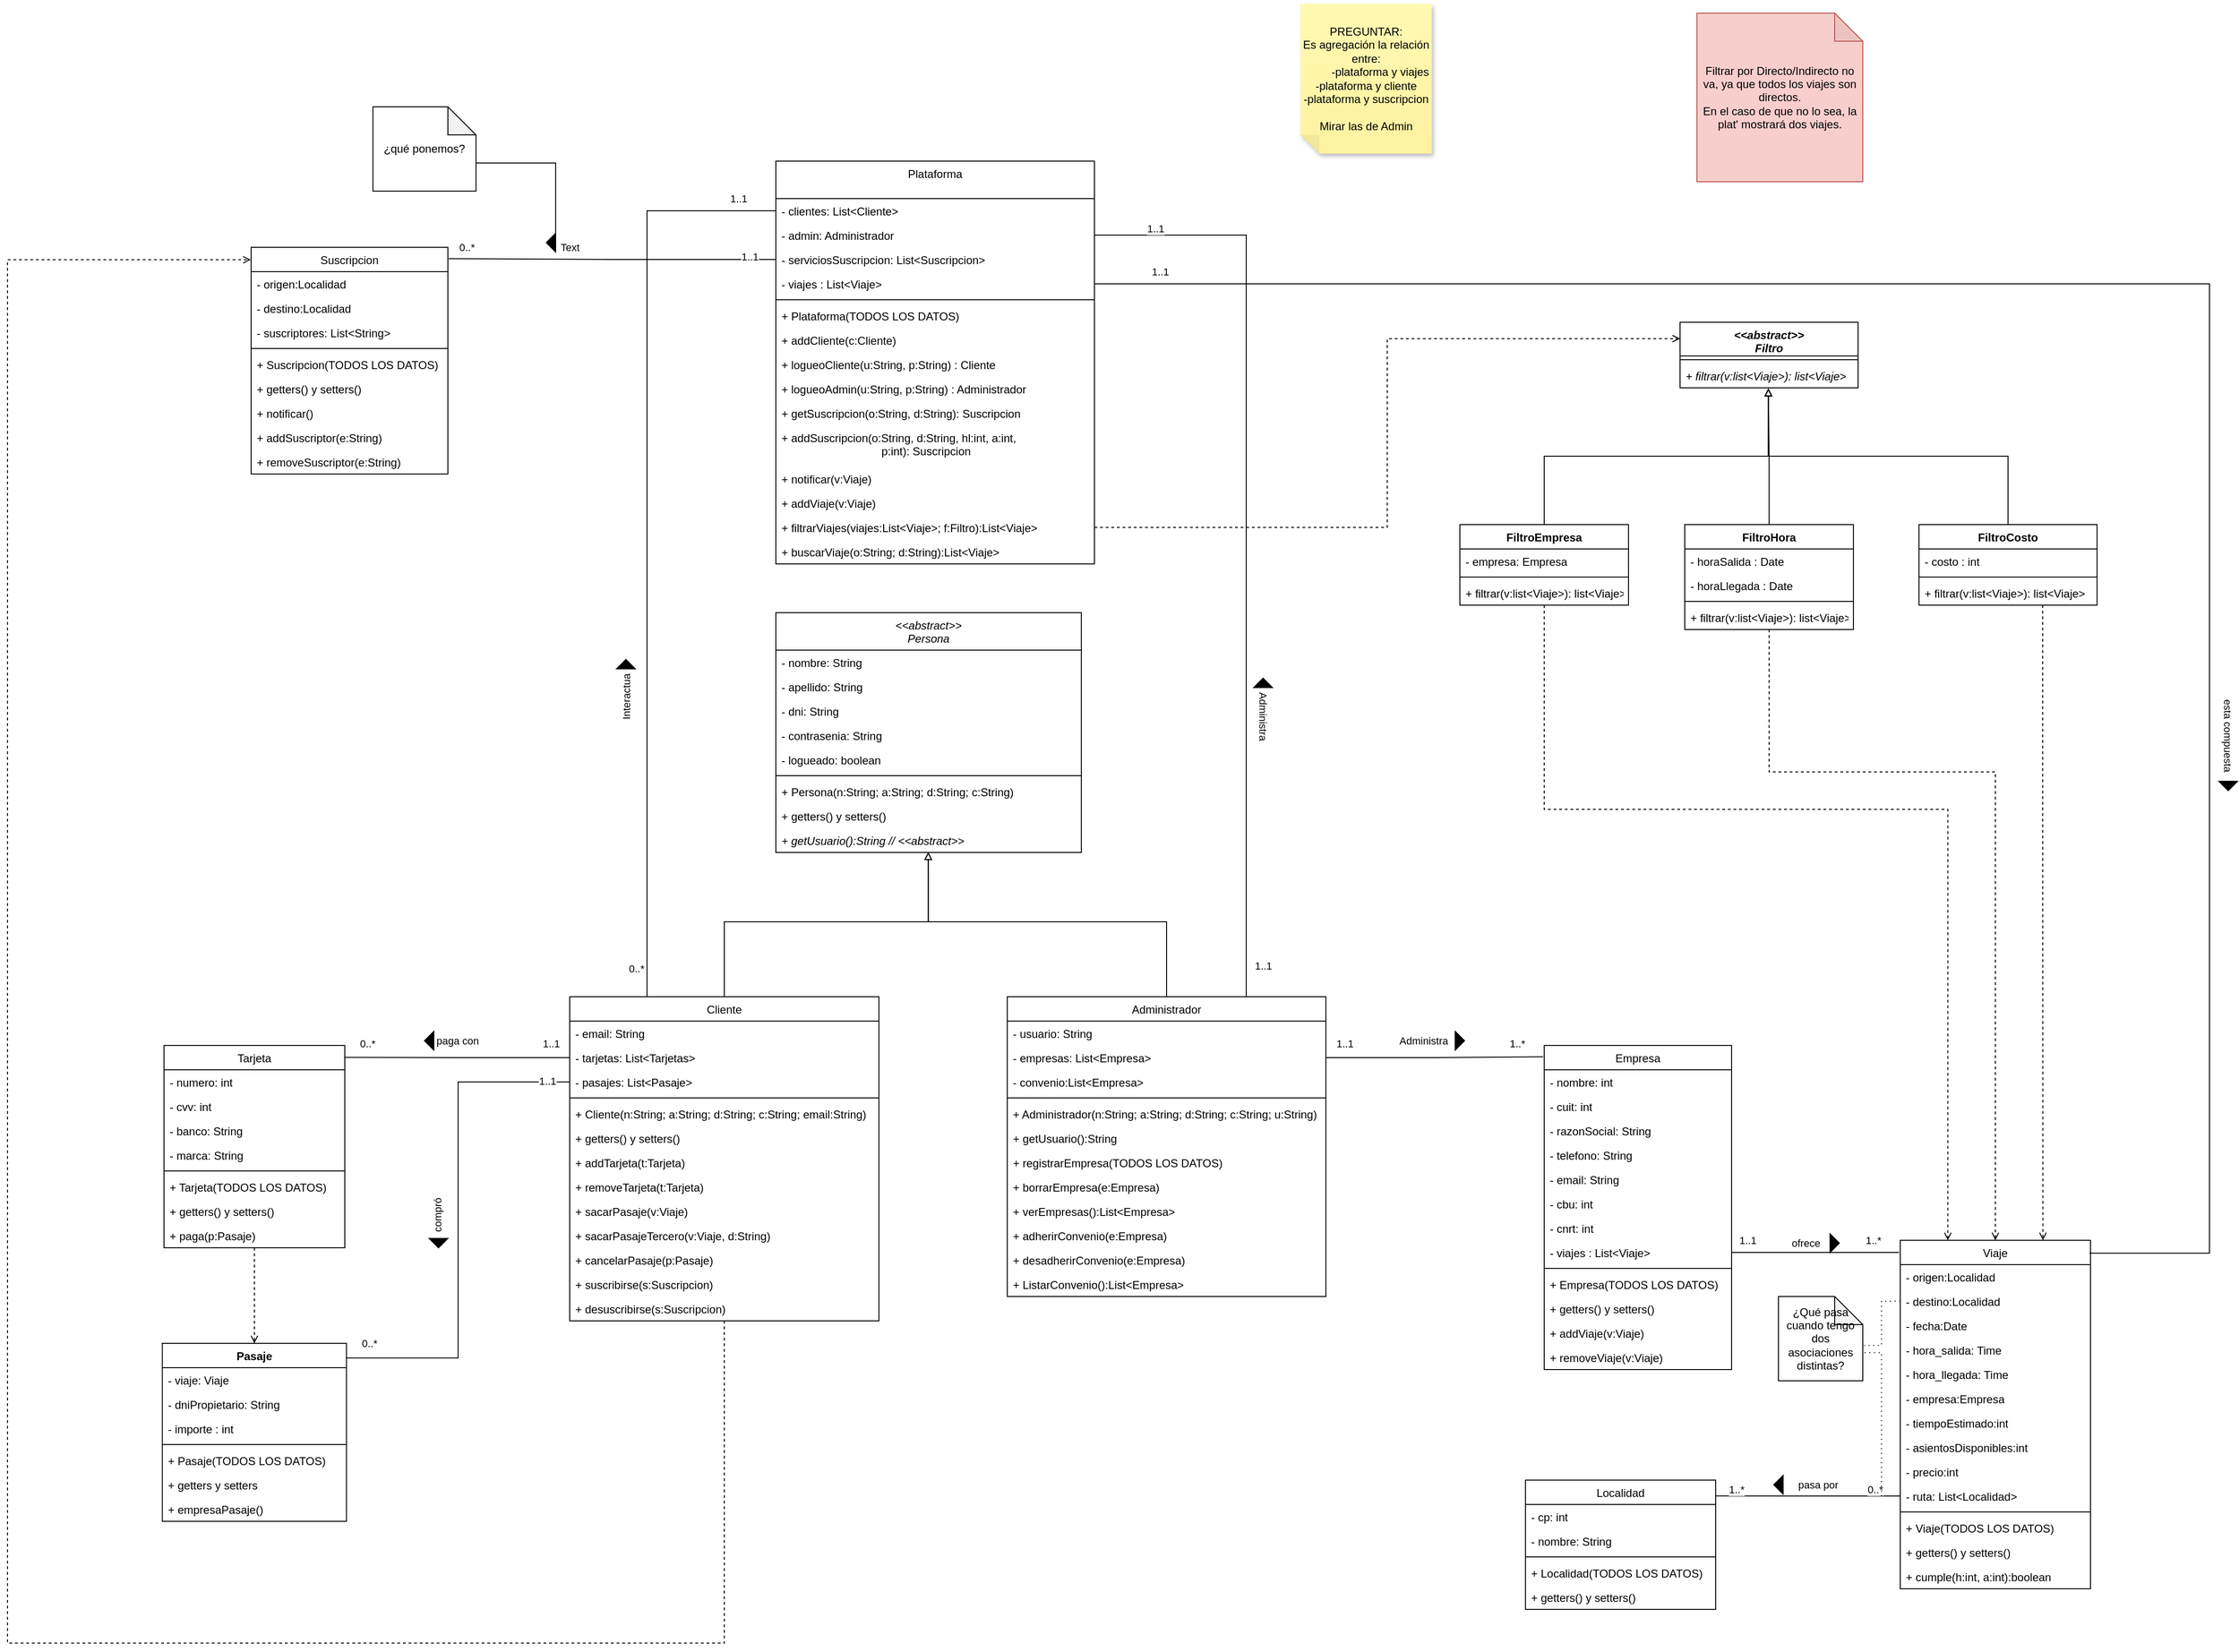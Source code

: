 <mxfile version="21.3.5" type="google">
  <diagram name="Suscripcion" id="sMUK3PNrSEsyAG5NmKJG">
    <mxGraphModel grid="1" page="1" gridSize="10" guides="1" tooltips="1" connect="1" arrows="1" fold="1" pageScale="1" pageWidth="827" pageHeight="1169" math="0" shadow="0">
      <root>
        <mxCell id="0" />
        <mxCell id="1" parent="0" />
        <mxCell id="g4Eot4QQMoHcx_7rjaG8-11" value="&lt;i style=&quot;font-weight: normal;&quot;&gt;&amp;lt;&amp;lt;abstract&amp;gt;&amp;gt;&lt;br&gt;Persona&lt;/i&gt;" style="swimlane;fontStyle=1;align=center;verticalAlign=top;childLayout=stackLayout;horizontal=1;startSize=40;horizontalStack=0;resizeParent=1;resizeParentMax=0;resizeLast=0;collapsible=1;marginBottom=0;whiteSpace=wrap;html=1;" vertex="1" parent="1">
          <mxGeometry x="240" y="-410" width="326" height="256" as="geometry" />
        </mxCell>
        <mxCell id="g4Eot4QQMoHcx_7rjaG8-12" value="- nombre: String" style="text;strokeColor=none;fillColor=none;align=left;verticalAlign=top;spacingLeft=4;spacingRight=4;overflow=hidden;rotatable=0;points=[[0,0.5],[1,0.5]];portConstraint=eastwest;whiteSpace=wrap;html=1;" vertex="1" parent="g4Eot4QQMoHcx_7rjaG8-11">
          <mxGeometry y="40" width="326" height="26" as="geometry" />
        </mxCell>
        <mxCell id="g4Eot4QQMoHcx_7rjaG8-17" value="- apellido: String" style="text;strokeColor=none;fillColor=none;align=left;verticalAlign=top;spacingLeft=4;spacingRight=4;overflow=hidden;rotatable=0;points=[[0,0.5],[1,0.5]];portConstraint=eastwest;whiteSpace=wrap;html=1;" vertex="1" parent="g4Eot4QQMoHcx_7rjaG8-11">
          <mxGeometry y="66" width="326" height="26" as="geometry" />
        </mxCell>
        <mxCell id="g4Eot4QQMoHcx_7rjaG8-18" value="- dni: String" style="text;strokeColor=none;fillColor=none;align=left;verticalAlign=top;spacingLeft=4;spacingRight=4;overflow=hidden;rotatable=0;points=[[0,0.5],[1,0.5]];portConstraint=eastwest;whiteSpace=wrap;html=1;" vertex="1" parent="g4Eot4QQMoHcx_7rjaG8-11">
          <mxGeometry y="92" width="326" height="26" as="geometry" />
        </mxCell>
        <mxCell id="g4Eot4QQMoHcx_7rjaG8-27" value="- contrasenia: String" style="text;strokeColor=none;fillColor=none;align=left;verticalAlign=top;spacingLeft=4;spacingRight=4;overflow=hidden;rotatable=0;points=[[0,0.5],[1,0.5]];portConstraint=eastwest;whiteSpace=wrap;html=1;" vertex="1" parent="g4Eot4QQMoHcx_7rjaG8-11">
          <mxGeometry y="118" width="326" height="26" as="geometry" />
        </mxCell>
        <mxCell id="g4Eot4QQMoHcx_7rjaG8-36" value="- logueado: boolean" style="text;strokeColor=none;fillColor=none;align=left;verticalAlign=top;spacingLeft=4;spacingRight=4;overflow=hidden;rotatable=0;points=[[0,0.5],[1,0.5]];portConstraint=eastwest;whiteSpace=wrap;html=1;" vertex="1" parent="g4Eot4QQMoHcx_7rjaG8-11">
          <mxGeometry y="144" width="326" height="26" as="geometry" />
        </mxCell>
        <mxCell id="g4Eot4QQMoHcx_7rjaG8-13" value="" style="line;strokeWidth=1;fillColor=none;align=left;verticalAlign=middle;spacingTop=-1;spacingLeft=3;spacingRight=3;rotatable=0;labelPosition=right;points=[];portConstraint=eastwest;strokeColor=inherit;" vertex="1" parent="g4Eot4QQMoHcx_7rjaG8-11">
          <mxGeometry y="170" width="326" height="8" as="geometry" />
        </mxCell>
        <mxCell id="g4Eot4QQMoHcx_7rjaG8-14" value="+ Persona(n:String; a:String; d:String; c:String)" style="text;strokeColor=none;fillColor=none;align=left;verticalAlign=top;spacingLeft=4;spacingRight=4;overflow=hidden;rotatable=0;points=[[0,0.5],[1,0.5]];portConstraint=eastwest;whiteSpace=wrap;html=1;" vertex="1" parent="g4Eot4QQMoHcx_7rjaG8-11">
          <mxGeometry y="178" width="326" height="26" as="geometry" />
        </mxCell>
        <mxCell id="g4Eot4QQMoHcx_7rjaG8-33" value="+ getters() y setters()" style="text;strokeColor=none;fillColor=none;align=left;verticalAlign=top;spacingLeft=4;spacingRight=4;overflow=hidden;rotatable=0;points=[[0,0.5],[1,0.5]];portConstraint=eastwest;whiteSpace=wrap;html=1;" vertex="1" parent="g4Eot4QQMoHcx_7rjaG8-11">
          <mxGeometry y="204" width="326" height="26" as="geometry" />
        </mxCell>
        <mxCell id="g4Eot4QQMoHcx_7rjaG8-35" value="&lt;i&gt;+ getUsuario():String // &amp;lt;&amp;lt;abstract&amp;gt;&amp;gt;&lt;/i&gt;" style="text;strokeColor=none;fillColor=none;align=left;verticalAlign=top;spacingLeft=4;spacingRight=4;overflow=hidden;rotatable=0;points=[[0,0.5],[1,0.5]];portConstraint=eastwest;whiteSpace=wrap;html=1;" vertex="1" parent="g4Eot4QQMoHcx_7rjaG8-11">
          <mxGeometry y="230" width="326" height="26" as="geometry" />
        </mxCell>
        <mxCell id="x3Of2rWbky0JoNG_zmd--27" style="rounded=0;orthogonalLoop=1;jettySize=auto;html=1;entryX=0.499;entryY=0.981;entryDx=0;entryDy=0;entryPerimeter=0;endArrow=block;endFill=0;edgeStyle=orthogonalEdgeStyle;" edge="1" parent="1" source="g4Eot4QQMoHcx_7rjaG8-20" target="g4Eot4QQMoHcx_7rjaG8-35">
          <mxGeometry relative="1" as="geometry">
            <Array as="points">
              <mxPoint x="185" y="-80" />
              <mxPoint x="403" y="-80" />
            </Array>
          </mxGeometry>
        </mxCell>
        <mxCell id="x3Of2rWbky0JoNG_zmd--96" style="edgeStyle=orthogonalEdgeStyle;rounded=0;orthogonalLoop=1;jettySize=auto;html=1;endArrow=open;endFill=0;entryX=-0.002;entryY=0.055;entryDx=0;entryDy=0;entryPerimeter=0;dashed=1;" edge="1" parent="1" source="g4Eot4QQMoHcx_7rjaG8-20" target="g4Eot4QQMoHcx_7rjaG8-112">
          <mxGeometry relative="1" as="geometry">
            <mxPoint x="-350" y="-780" as="targetPoint" />
            <Array as="points">
              <mxPoint x="185" y="690" />
              <mxPoint x="-580" y="690" />
              <mxPoint x="-580" y="-787" />
            </Array>
          </mxGeometry>
        </mxCell>
        <mxCell id="g4Eot4QQMoHcx_7rjaG8-20" value="&lt;span style=&quot;font-weight: normal;&quot;&gt;Cliente&lt;/span&gt;" style="swimlane;fontStyle=1;align=center;verticalAlign=top;childLayout=stackLayout;horizontal=1;startSize=26;horizontalStack=0;resizeParent=1;resizeParentMax=0;resizeLast=0;collapsible=1;marginBottom=0;whiteSpace=wrap;html=1;" vertex="1" parent="1">
          <mxGeometry x="20" width="330" height="346" as="geometry">
            <mxRectangle x="134" y="100" width="70" height="26" as="alternateBounds" />
          </mxGeometry>
        </mxCell>
        <mxCell id="g4Eot4QQMoHcx_7rjaG8-21" value="- email: String" style="text;strokeColor=none;fillColor=none;align=left;verticalAlign=top;spacingLeft=4;spacingRight=4;overflow=hidden;rotatable=0;points=[[0,0.5],[1,0.5]];portConstraint=eastwest;whiteSpace=wrap;html=1;" vertex="1" parent="g4Eot4QQMoHcx_7rjaG8-20">
          <mxGeometry y="26" width="330" height="26" as="geometry" />
        </mxCell>
        <mxCell id="g4Eot4QQMoHcx_7rjaG8-22" value="- tarjetas: List&amp;lt;Tarjetas&amp;gt;" style="text;strokeColor=none;fillColor=none;align=left;verticalAlign=top;spacingLeft=4;spacingRight=4;overflow=hidden;rotatable=0;points=[[0,0.5],[1,0.5]];portConstraint=eastwest;whiteSpace=wrap;html=1;" vertex="1" parent="g4Eot4QQMoHcx_7rjaG8-20">
          <mxGeometry y="52" width="330" height="26" as="geometry" />
        </mxCell>
        <mxCell id="g4Eot4QQMoHcx_7rjaG8-43" value="- pasajes: List&amp;lt;Pasaje&amp;gt;" style="text;strokeColor=none;fillColor=none;align=left;verticalAlign=top;spacingLeft=4;spacingRight=4;overflow=hidden;rotatable=0;points=[[0,0.5],[1,0.5]];portConstraint=eastwest;whiteSpace=wrap;html=1;" vertex="1" parent="g4Eot4QQMoHcx_7rjaG8-20">
          <mxGeometry y="78" width="330" height="26" as="geometry" />
        </mxCell>
        <mxCell id="g4Eot4QQMoHcx_7rjaG8-25" value="" style="line;strokeWidth=1;fillColor=none;align=left;verticalAlign=middle;spacingTop=-1;spacingLeft=3;spacingRight=3;rotatable=0;labelPosition=right;points=[];portConstraint=eastwest;strokeColor=inherit;" vertex="1" parent="g4Eot4QQMoHcx_7rjaG8-20">
          <mxGeometry y="104" width="330" height="8" as="geometry" />
        </mxCell>
        <mxCell id="g4Eot4QQMoHcx_7rjaG8-26" value="+ Cliente(n:String; a:String; d:String; c:String; email:String)" style="text;strokeColor=none;fillColor=none;align=left;verticalAlign=top;spacingLeft=4;spacingRight=4;overflow=hidden;rotatable=0;points=[[0,0.5],[1,0.5]];portConstraint=eastwest;whiteSpace=wrap;html=1;" vertex="1" parent="g4Eot4QQMoHcx_7rjaG8-20">
          <mxGeometry y="112" width="330" height="26" as="geometry" />
        </mxCell>
        <mxCell id="g4Eot4QQMoHcx_7rjaG8-37" value="+ getters() y setters()" style="text;strokeColor=none;fillColor=none;align=left;verticalAlign=top;spacingLeft=4;spacingRight=4;overflow=hidden;rotatable=0;points=[[0,0.5],[1,0.5]];portConstraint=eastwest;whiteSpace=wrap;html=1;" vertex="1" parent="g4Eot4QQMoHcx_7rjaG8-20">
          <mxGeometry y="138" width="330" height="26" as="geometry" />
        </mxCell>
        <mxCell id="g4Eot4QQMoHcx_7rjaG8-40" value="+ addTarjeta(t:Tarjeta)" style="text;strokeColor=none;fillColor=none;align=left;verticalAlign=top;spacingLeft=4;spacingRight=4;overflow=hidden;rotatable=0;points=[[0,0.5],[1,0.5]];portConstraint=eastwest;whiteSpace=wrap;html=1;" vertex="1" parent="g4Eot4QQMoHcx_7rjaG8-20">
          <mxGeometry y="164" width="330" height="26" as="geometry" />
        </mxCell>
        <mxCell id="g4Eot4QQMoHcx_7rjaG8-41" value="+ removeTarjeta(t:Tarjeta)" style="text;strokeColor=none;fillColor=none;align=left;verticalAlign=top;spacingLeft=4;spacingRight=4;overflow=hidden;rotatable=0;points=[[0,0.5],[1,0.5]];portConstraint=eastwest;whiteSpace=wrap;html=1;" vertex="1" parent="g4Eot4QQMoHcx_7rjaG8-20">
          <mxGeometry y="190" width="330" height="26" as="geometry" />
        </mxCell>
        <mxCell id="g4Eot4QQMoHcx_7rjaG8-44" value="+ sacarPasaje(v:Viaje)" style="text;strokeColor=none;fillColor=none;align=left;verticalAlign=top;spacingLeft=4;spacingRight=4;overflow=hidden;rotatable=0;points=[[0,0.5],[1,0.5]];portConstraint=eastwest;whiteSpace=wrap;html=1;" vertex="1" parent="g4Eot4QQMoHcx_7rjaG8-20">
          <mxGeometry y="216" width="330" height="26" as="geometry" />
        </mxCell>
        <mxCell id="x3Of2rWbky0JoNG_zmd--41" value="+ sacarPasajeTercero(v:Viaje, d:String)" style="text;strokeColor=none;fillColor=none;align=left;verticalAlign=top;spacingLeft=4;spacingRight=4;overflow=hidden;rotatable=0;points=[[0,0.5],[1,0.5]];portConstraint=eastwest;whiteSpace=wrap;html=1;" vertex="1" parent="g4Eot4QQMoHcx_7rjaG8-20">
          <mxGeometry y="242" width="330" height="26" as="geometry" />
        </mxCell>
        <mxCell id="g4Eot4QQMoHcx_7rjaG8-45" value="+ cancelarPasaje(p:Pasaje)" style="text;strokeColor=none;fillColor=none;align=left;verticalAlign=top;spacingLeft=4;spacingRight=4;overflow=hidden;rotatable=0;points=[[0,0.5],[1,0.5]];portConstraint=eastwest;whiteSpace=wrap;html=1;" vertex="1" parent="g4Eot4QQMoHcx_7rjaG8-20">
          <mxGeometry y="268" width="330" height="26" as="geometry" />
        </mxCell>
        <mxCell id="g4Eot4QQMoHcx_7rjaG8-47" value="+ suscribirse(s:Suscripcion)" style="text;strokeColor=none;fillColor=none;align=left;verticalAlign=top;spacingLeft=4;spacingRight=4;overflow=hidden;rotatable=0;points=[[0,0.5],[1,0.5]];portConstraint=eastwest;whiteSpace=wrap;html=1;" vertex="1" parent="g4Eot4QQMoHcx_7rjaG8-20">
          <mxGeometry y="294" width="330" height="26" as="geometry" />
        </mxCell>
        <mxCell id="g4Eot4QQMoHcx_7rjaG8-48" value="+ desuscribirse(s:Suscripcion)" style="text;strokeColor=none;fillColor=none;align=left;verticalAlign=top;spacingLeft=4;spacingRight=4;overflow=hidden;rotatable=0;points=[[0,0.5],[1,0.5]];portConstraint=eastwest;whiteSpace=wrap;html=1;" vertex="1" parent="g4Eot4QQMoHcx_7rjaG8-20">
          <mxGeometry y="320" width="330" height="26" as="geometry" />
        </mxCell>
        <mxCell id="x3Of2rWbky0JoNG_zmd--28" style="edgeStyle=orthogonalEdgeStyle;rounded=0;orthogonalLoop=1;jettySize=auto;html=1;entryX=0.499;entryY=0.981;entryDx=0;entryDy=0;entryPerimeter=0;endArrow=block;endFill=0;" edge="1" parent="1" source="g4Eot4QQMoHcx_7rjaG8-28" target="g4Eot4QQMoHcx_7rjaG8-35">
          <mxGeometry relative="1" as="geometry">
            <Array as="points">
              <mxPoint x="657" y="-80" />
              <mxPoint x="403" y="-80" />
            </Array>
          </mxGeometry>
        </mxCell>
        <mxCell id="g4Eot4QQMoHcx_7rjaG8-28" value="&lt;span style=&quot;font-weight: normal;&quot;&gt;Administrador&lt;/span&gt;" style="swimlane;fontStyle=1;align=center;verticalAlign=top;childLayout=stackLayout;horizontal=1;startSize=26;horizontalStack=0;resizeParent=1;resizeParentMax=0;resizeLast=0;collapsible=1;marginBottom=0;whiteSpace=wrap;html=1;" vertex="1" parent="1">
          <mxGeometry x="487" width="340" height="320" as="geometry" />
        </mxCell>
        <mxCell id="g4Eot4QQMoHcx_7rjaG8-29" value="- usuario: String" style="text;strokeColor=none;fillColor=none;align=left;verticalAlign=top;spacingLeft=4;spacingRight=4;overflow=hidden;rotatable=0;points=[[0,0.5],[1,0.5]];portConstraint=eastwest;whiteSpace=wrap;html=1;" vertex="1" parent="g4Eot4QQMoHcx_7rjaG8-28">
          <mxGeometry y="26" width="340" height="26" as="geometry" />
        </mxCell>
        <mxCell id="g4Eot4QQMoHcx_7rjaG8-140" value="- empresas: List&amp;lt;Empresa&amp;gt;" style="text;strokeColor=none;fillColor=none;align=left;verticalAlign=top;spacingLeft=4;spacingRight=4;overflow=hidden;rotatable=0;points=[[0,0.5],[1,0.5]];portConstraint=eastwest;whiteSpace=wrap;html=1;" vertex="1" parent="g4Eot4QQMoHcx_7rjaG8-28">
          <mxGeometry y="52" width="340" height="26" as="geometry" />
        </mxCell>
        <mxCell id="g4Eot4QQMoHcx_7rjaG8-150" value="- convenio:List&amp;lt;Empresa&amp;gt;" style="text;strokeColor=none;fillColor=none;align=left;verticalAlign=top;spacingLeft=4;spacingRight=4;overflow=hidden;rotatable=0;points=[[0,0.5],[1,0.5]];portConstraint=eastwest;whiteSpace=wrap;html=1;" vertex="1" parent="g4Eot4QQMoHcx_7rjaG8-28">
          <mxGeometry y="78" width="340" height="26" as="geometry" />
        </mxCell>
        <mxCell id="g4Eot4QQMoHcx_7rjaG8-31" value="" style="line;strokeWidth=1;fillColor=none;align=left;verticalAlign=middle;spacingTop=-1;spacingLeft=3;spacingRight=3;rotatable=0;labelPosition=right;points=[];portConstraint=eastwest;strokeColor=inherit;" vertex="1" parent="g4Eot4QQMoHcx_7rjaG8-28">
          <mxGeometry y="104" width="340" height="8" as="geometry" />
        </mxCell>
        <mxCell id="g4Eot4QQMoHcx_7rjaG8-32" value="+ Administrador(n:String; a:String; d:String; c:String; u:String)" style="text;strokeColor=none;fillColor=none;align=left;verticalAlign=top;spacingLeft=4;spacingRight=4;overflow=hidden;rotatable=0;points=[[0,0.5],[1,0.5]];portConstraint=eastwest;whiteSpace=wrap;html=1;" vertex="1" parent="g4Eot4QQMoHcx_7rjaG8-28">
          <mxGeometry y="112" width="340" height="26" as="geometry" />
        </mxCell>
        <mxCell id="g4Eot4QQMoHcx_7rjaG8-49" value="+ getUsuario():String" style="text;strokeColor=none;fillColor=none;align=left;verticalAlign=top;spacingLeft=4;spacingRight=4;overflow=hidden;rotatable=0;points=[[0,0.5],[1,0.5]];portConstraint=eastwest;whiteSpace=wrap;html=1;" vertex="1" parent="g4Eot4QQMoHcx_7rjaG8-28">
          <mxGeometry y="138" width="340" height="26" as="geometry" />
        </mxCell>
        <mxCell id="g4Eot4QQMoHcx_7rjaG8-53" value="+ registrarEmpresa(TODOS LOS DATOS)" style="text;strokeColor=none;fillColor=none;align=left;verticalAlign=top;spacingLeft=4;spacingRight=4;overflow=hidden;rotatable=0;points=[[0,0.5],[1,0.5]];portConstraint=eastwest;whiteSpace=wrap;html=1;" vertex="1" parent="g4Eot4QQMoHcx_7rjaG8-28">
          <mxGeometry y="164" width="340" height="26" as="geometry" />
        </mxCell>
        <mxCell id="g4Eot4QQMoHcx_7rjaG8-54" value="+ borrarEmpresa(e:Empresa)" style="text;strokeColor=none;fillColor=none;align=left;verticalAlign=top;spacingLeft=4;spacingRight=4;overflow=hidden;rotatable=0;points=[[0,0.5],[1,0.5]];portConstraint=eastwest;whiteSpace=wrap;html=1;" vertex="1" parent="g4Eot4QQMoHcx_7rjaG8-28">
          <mxGeometry y="190" width="340" height="26" as="geometry" />
        </mxCell>
        <mxCell id="g4Eot4QQMoHcx_7rjaG8-55" value="+ verEmpresas():List&amp;lt;Empresa&amp;gt;" style="text;strokeColor=none;fillColor=none;align=left;verticalAlign=top;spacingLeft=4;spacingRight=4;overflow=hidden;rotatable=0;points=[[0,0.5],[1,0.5]];portConstraint=eastwest;whiteSpace=wrap;html=1;" vertex="1" parent="g4Eot4QQMoHcx_7rjaG8-28">
          <mxGeometry y="216" width="340" height="26" as="geometry" />
        </mxCell>
        <mxCell id="g4Eot4QQMoHcx_7rjaG8-56" value="+ adherirConvenio(e:Empresa)" style="text;strokeColor=none;fillColor=none;align=left;verticalAlign=top;spacingLeft=4;spacingRight=4;overflow=hidden;rotatable=0;points=[[0,0.5],[1,0.5]];portConstraint=eastwest;whiteSpace=wrap;html=1;" vertex="1" parent="g4Eot4QQMoHcx_7rjaG8-28">
          <mxGeometry y="242" width="340" height="26" as="geometry" />
        </mxCell>
        <mxCell id="g4Eot4QQMoHcx_7rjaG8-57" value="+ desadherirConvenio(e:Empresa)" style="text;strokeColor=none;fillColor=none;align=left;verticalAlign=top;spacingLeft=4;spacingRight=4;overflow=hidden;rotatable=0;points=[[0,0.5],[1,0.5]];portConstraint=eastwest;whiteSpace=wrap;html=1;" vertex="1" parent="g4Eot4QQMoHcx_7rjaG8-28">
          <mxGeometry y="268" width="340" height="26" as="geometry" />
        </mxCell>
        <mxCell id="x3Of2rWbky0JoNG_zmd--2" value="+ ListarConvenio():List&amp;lt;Empresa&amp;gt;" style="text;strokeColor=none;fillColor=none;align=left;verticalAlign=top;spacingLeft=4;spacingRight=4;overflow=hidden;rotatable=0;points=[[0,0.5],[1,0.5]];portConstraint=eastwest;whiteSpace=wrap;html=1;" vertex="1" parent="g4Eot4QQMoHcx_7rjaG8-28">
          <mxGeometry y="294" width="340" height="26" as="geometry" />
        </mxCell>
        <mxCell id="x3Of2rWbky0JoNG_zmd--52" style="edgeStyle=orthogonalEdgeStyle;rounded=0;orthogonalLoop=1;jettySize=auto;html=1;entryX=0.5;entryY=0;entryDx=0;entryDy=0;endArrow=open;endFill=0;dashed=1;" edge="1" parent="1" source="g4Eot4QQMoHcx_7rjaG8-58" target="x3Of2rWbky0JoNG_zmd--35">
          <mxGeometry relative="1" as="geometry" />
        </mxCell>
        <mxCell id="g4Eot4QQMoHcx_7rjaG8-58" value="&lt;span style=&quot;font-weight: normal;&quot;&gt;Tarjeta&lt;/span&gt;" style="swimlane;fontStyle=1;align=center;verticalAlign=top;childLayout=stackLayout;horizontal=1;startSize=26;horizontalStack=0;resizeParent=1;resizeParentMax=0;resizeLast=0;collapsible=1;marginBottom=0;whiteSpace=wrap;html=1;" vertex="1" parent="1">
          <mxGeometry x="-413" y="52" width="193" height="216" as="geometry">
            <mxRectangle x="-280" y="40" width="70" height="26" as="alternateBounds" />
          </mxGeometry>
        </mxCell>
        <mxCell id="g4Eot4QQMoHcx_7rjaG8-59" value="- numero: int" style="text;strokeColor=none;fillColor=none;align=left;verticalAlign=top;spacingLeft=4;spacingRight=4;overflow=hidden;rotatable=0;points=[[0,0.5],[1,0.5]];portConstraint=eastwest;whiteSpace=wrap;html=1;" vertex="1" parent="g4Eot4QQMoHcx_7rjaG8-58">
          <mxGeometry y="26" width="193" height="26" as="geometry" />
        </mxCell>
        <mxCell id="g4Eot4QQMoHcx_7rjaG8-71" value="- cvv: int" style="text;strokeColor=none;fillColor=none;align=left;verticalAlign=top;spacingLeft=4;spacingRight=4;overflow=hidden;rotatable=0;points=[[0,0.5],[1,0.5]];portConstraint=eastwest;whiteSpace=wrap;html=1;" vertex="1" parent="g4Eot4QQMoHcx_7rjaG8-58">
          <mxGeometry y="52" width="193" height="26" as="geometry" />
        </mxCell>
        <mxCell id="g4Eot4QQMoHcx_7rjaG8-69" value="- banco: String" style="text;strokeColor=none;fillColor=none;align=left;verticalAlign=top;spacingLeft=4;spacingRight=4;overflow=hidden;rotatable=0;points=[[0,0.5],[1,0.5]];portConstraint=eastwest;whiteSpace=wrap;html=1;" vertex="1" parent="g4Eot4QQMoHcx_7rjaG8-58">
          <mxGeometry y="78" width="193" height="26" as="geometry" />
        </mxCell>
        <mxCell id="g4Eot4QQMoHcx_7rjaG8-70" value="- marca: String" style="text;strokeColor=none;fillColor=none;align=left;verticalAlign=top;spacingLeft=4;spacingRight=4;overflow=hidden;rotatable=0;points=[[0,0.5],[1,0.5]];portConstraint=eastwest;whiteSpace=wrap;html=1;" vertex="1" parent="g4Eot4QQMoHcx_7rjaG8-58">
          <mxGeometry y="104" width="193" height="26" as="geometry" />
        </mxCell>
        <mxCell id="g4Eot4QQMoHcx_7rjaG8-60" value="" style="line;strokeWidth=1;fillColor=none;align=left;verticalAlign=middle;spacingTop=-1;spacingLeft=3;spacingRight=3;rotatable=0;labelPosition=right;points=[];portConstraint=eastwest;strokeColor=inherit;" vertex="1" parent="g4Eot4QQMoHcx_7rjaG8-58">
          <mxGeometry y="130" width="193" height="8" as="geometry" />
        </mxCell>
        <mxCell id="g4Eot4QQMoHcx_7rjaG8-61" value="+ Tarjeta(TODOS LOS DATOS)" style="text;strokeColor=none;fillColor=none;align=left;verticalAlign=top;spacingLeft=4;spacingRight=4;overflow=hidden;rotatable=0;points=[[0,0.5],[1,0.5]];portConstraint=eastwest;whiteSpace=wrap;html=1;" vertex="1" parent="g4Eot4QQMoHcx_7rjaG8-58">
          <mxGeometry y="138" width="193" height="26" as="geometry" />
        </mxCell>
        <mxCell id="g4Eot4QQMoHcx_7rjaG8-62" value="+ getters() y setters()" style="text;strokeColor=none;fillColor=none;align=left;verticalAlign=top;spacingLeft=4;spacingRight=4;overflow=hidden;rotatable=0;points=[[0,0.5],[1,0.5]];portConstraint=eastwest;whiteSpace=wrap;html=1;" vertex="1" parent="g4Eot4QQMoHcx_7rjaG8-58">
          <mxGeometry y="164" width="193" height="26" as="geometry" />
        </mxCell>
        <mxCell id="g4Eot4QQMoHcx_7rjaG8-73" value="+ paga(p:Pasaje)" style="text;strokeColor=none;fillColor=none;align=left;verticalAlign=top;spacingLeft=4;spacingRight=4;overflow=hidden;rotatable=0;points=[[0,0.5],[1,0.5]];portConstraint=eastwest;whiteSpace=wrap;html=1;" vertex="1" parent="g4Eot4QQMoHcx_7rjaG8-58">
          <mxGeometry y="190" width="193" height="26" as="geometry" />
        </mxCell>
        <mxCell id="g4Eot4QQMoHcx_7rjaG8-74" value="&lt;span style=&quot;font-weight: normal;&quot;&gt;Viaje&lt;/span&gt;" style="swimlane;fontStyle=1;align=center;verticalAlign=top;childLayout=stackLayout;horizontal=1;startSize=26;horizontalStack=0;resizeParent=1;resizeParentMax=0;resizeLast=0;collapsible=1;marginBottom=0;whiteSpace=wrap;html=1;" vertex="1" parent="1">
          <mxGeometry x="1440" y="260" width="203" height="372" as="geometry">
            <mxRectangle x="1510" y="52" width="60" height="26" as="alternateBounds" />
          </mxGeometry>
        </mxCell>
        <mxCell id="g4Eot4QQMoHcx_7rjaG8-75" value="- origen:Localidad" style="text;strokeColor=none;fillColor=none;align=left;verticalAlign=top;spacingLeft=4;spacingRight=4;overflow=hidden;rotatable=0;points=[[0,0.5],[1,0.5]];portConstraint=eastwest;whiteSpace=wrap;html=1;" vertex="1" parent="g4Eot4QQMoHcx_7rjaG8-74">
          <mxGeometry y="26" width="203" height="26" as="geometry" />
        </mxCell>
        <mxCell id="g4Eot4QQMoHcx_7rjaG8-76" value="- destino:Localidad" style="text;strokeColor=none;fillColor=none;align=left;verticalAlign=top;spacingLeft=4;spacingRight=4;overflow=hidden;rotatable=0;points=[[0,0.5],[1,0.5]];portConstraint=eastwest;whiteSpace=wrap;html=1;" vertex="1" parent="g4Eot4QQMoHcx_7rjaG8-74">
          <mxGeometry y="52" width="203" height="26" as="geometry" />
        </mxCell>
        <mxCell id="g4Eot4QQMoHcx_7rjaG8-77" value="- fecha:Date" style="text;strokeColor=none;fillColor=none;align=left;verticalAlign=top;spacingLeft=4;spacingRight=4;overflow=hidden;rotatable=0;points=[[0,0.5],[1,0.5]];portConstraint=eastwest;whiteSpace=wrap;html=1;" vertex="1" parent="g4Eot4QQMoHcx_7rjaG8-74">
          <mxGeometry y="78" width="203" height="26" as="geometry" />
        </mxCell>
        <mxCell id="g4Eot4QQMoHcx_7rjaG8-84" value="- hora_salida: Time" style="text;strokeColor=none;fillColor=none;align=left;verticalAlign=top;spacingLeft=4;spacingRight=4;overflow=hidden;rotatable=0;points=[[0,0.5],[1,0.5]];portConstraint=eastwest;whiteSpace=wrap;html=1;" vertex="1" parent="g4Eot4QQMoHcx_7rjaG8-74">
          <mxGeometry y="104" width="203" height="26" as="geometry" />
        </mxCell>
        <mxCell id="g4Eot4QQMoHcx_7rjaG8-85" value="- hora_llegada: Time" style="text;strokeColor=none;fillColor=none;align=left;verticalAlign=top;spacingLeft=4;spacingRight=4;overflow=hidden;rotatable=0;points=[[0,0.5],[1,0.5]];portConstraint=eastwest;whiteSpace=wrap;html=1;" vertex="1" parent="g4Eot4QQMoHcx_7rjaG8-74">
          <mxGeometry y="130" width="203" height="26" as="geometry" />
        </mxCell>
        <mxCell id="g4Eot4QQMoHcx_7rjaG8-78" value="- empresa:Empresa" style="text;strokeColor=none;fillColor=none;align=left;verticalAlign=top;spacingLeft=4;spacingRight=4;overflow=hidden;rotatable=0;points=[[0,0.5],[1,0.5]];portConstraint=eastwest;whiteSpace=wrap;html=1;" vertex="1" parent="g4Eot4QQMoHcx_7rjaG8-74">
          <mxGeometry y="156" width="203" height="26" as="geometry" />
        </mxCell>
        <mxCell id="g4Eot4QQMoHcx_7rjaG8-137" value="- tiempoEstimado:int" style="text;strokeColor=none;fillColor=none;align=left;verticalAlign=top;spacingLeft=4;spacingRight=4;overflow=hidden;rotatable=0;points=[[0,0.5],[1,0.5]];portConstraint=eastwest;whiteSpace=wrap;html=1;" vertex="1" parent="g4Eot4QQMoHcx_7rjaG8-74">
          <mxGeometry y="182" width="203" height="26" as="geometry" />
        </mxCell>
        <mxCell id="x3Of2rWbky0JoNG_zmd--73" value="- asientosDisponibles:int" style="text;strokeColor=none;fillColor=none;align=left;verticalAlign=top;spacingLeft=4;spacingRight=4;overflow=hidden;rotatable=0;points=[[0,0.5],[1,0.5]];portConstraint=eastwest;whiteSpace=wrap;html=1;" vertex="1" parent="g4Eot4QQMoHcx_7rjaG8-74">
          <mxGeometry y="208" width="203" height="26" as="geometry" />
        </mxCell>
        <mxCell id="g4Eot4QQMoHcx_7rjaG8-83" value="- precio:int" style="text;strokeColor=none;fillColor=none;align=left;verticalAlign=top;spacingLeft=4;spacingRight=4;overflow=hidden;rotatable=0;points=[[0,0.5],[1,0.5]];portConstraint=eastwest;whiteSpace=wrap;html=1;" vertex="1" parent="g4Eot4QQMoHcx_7rjaG8-74">
          <mxGeometry y="234" width="203" height="26" as="geometry" />
        </mxCell>
        <mxCell id="g4Eot4QQMoHcx_7rjaG8-86" value="- ruta: List&amp;lt;Localidad&amp;gt;" style="text;strokeColor=none;fillColor=none;align=left;verticalAlign=top;spacingLeft=4;spacingRight=4;overflow=hidden;rotatable=0;points=[[0,0.5],[1,0.5]];portConstraint=eastwest;whiteSpace=wrap;html=1;" vertex="1" parent="g4Eot4QQMoHcx_7rjaG8-74">
          <mxGeometry y="260" width="203" height="26" as="geometry" />
        </mxCell>
        <mxCell id="g4Eot4QQMoHcx_7rjaG8-79" value="" style="line;strokeWidth=1;fillColor=none;align=left;verticalAlign=middle;spacingTop=-1;spacingLeft=3;spacingRight=3;rotatable=0;labelPosition=right;points=[];portConstraint=eastwest;strokeColor=inherit;" vertex="1" parent="g4Eot4QQMoHcx_7rjaG8-74">
          <mxGeometry y="286" width="203" height="8" as="geometry" />
        </mxCell>
        <mxCell id="g4Eot4QQMoHcx_7rjaG8-80" value="+ Viaje(TODOS LOS DATOS)" style="text;strokeColor=none;fillColor=none;align=left;verticalAlign=top;spacingLeft=4;spacingRight=4;overflow=hidden;rotatable=0;points=[[0,0.5],[1,0.5]];portConstraint=eastwest;whiteSpace=wrap;html=1;" vertex="1" parent="g4Eot4QQMoHcx_7rjaG8-74">
          <mxGeometry y="294" width="203" height="26" as="geometry" />
        </mxCell>
        <mxCell id="g4Eot4QQMoHcx_7rjaG8-81" value="+ getters() y setters()" style="text;strokeColor=none;fillColor=none;align=left;verticalAlign=top;spacingLeft=4;spacingRight=4;overflow=hidden;rotatable=0;points=[[0,0.5],[1,0.5]];portConstraint=eastwest;whiteSpace=wrap;html=1;" vertex="1" parent="g4Eot4QQMoHcx_7rjaG8-74">
          <mxGeometry y="320" width="203" height="26" as="geometry" />
        </mxCell>
        <mxCell id="g4Eot4QQMoHcx_7rjaG8-125" value="+ cumple(h:int, a:int):boolean" style="text;strokeColor=none;fillColor=none;align=left;verticalAlign=top;spacingLeft=4;spacingRight=4;overflow=hidden;rotatable=0;points=[[0,0.5],[1,0.5]];portConstraint=eastwest;whiteSpace=wrap;html=1;" vertex="1" parent="g4Eot4QQMoHcx_7rjaG8-74">
          <mxGeometry y="346" width="203" height="26" as="geometry" />
        </mxCell>
        <mxCell id="g4Eot4QQMoHcx_7rjaG8-87" value="&lt;span style=&quot;font-weight: normal;&quot;&gt;Localidad&lt;/span&gt;" style="swimlane;fontStyle=1;align=center;verticalAlign=top;childLayout=stackLayout;horizontal=1;startSize=26;horizontalStack=0;resizeParent=1;resizeParentMax=0;resizeLast=0;collapsible=1;marginBottom=0;whiteSpace=wrap;html=1;" vertex="1" parent="1">
          <mxGeometry x="1040" y="516" width="203" height="138" as="geometry">
            <mxRectangle x="1120" y="480" width="80" height="26" as="alternateBounds" />
          </mxGeometry>
        </mxCell>
        <mxCell id="g4Eot4QQMoHcx_7rjaG8-88" value="- cp: int" style="text;strokeColor=none;fillColor=none;align=left;verticalAlign=top;spacingLeft=4;spacingRight=4;overflow=hidden;rotatable=0;points=[[0,0.5],[1,0.5]];portConstraint=eastwest;whiteSpace=wrap;html=1;" vertex="1" parent="g4Eot4QQMoHcx_7rjaG8-87">
          <mxGeometry y="26" width="203" height="26" as="geometry" />
        </mxCell>
        <mxCell id="g4Eot4QQMoHcx_7rjaG8-89" value="- nombre: String" style="text;strokeColor=none;fillColor=none;align=left;verticalAlign=top;spacingLeft=4;spacingRight=4;overflow=hidden;rotatable=0;points=[[0,0.5],[1,0.5]];portConstraint=eastwest;whiteSpace=wrap;html=1;" vertex="1" parent="g4Eot4QQMoHcx_7rjaG8-87">
          <mxGeometry y="52" width="203" height="26" as="geometry" />
        </mxCell>
        <mxCell id="g4Eot4QQMoHcx_7rjaG8-96" value="" style="line;strokeWidth=1;fillColor=none;align=left;verticalAlign=middle;spacingTop=-1;spacingLeft=3;spacingRight=3;rotatable=0;labelPosition=right;points=[];portConstraint=eastwest;strokeColor=inherit;" vertex="1" parent="g4Eot4QQMoHcx_7rjaG8-87">
          <mxGeometry y="78" width="203" height="8" as="geometry" />
        </mxCell>
        <mxCell id="g4Eot4QQMoHcx_7rjaG8-97" value="+ Localidad(TODOS LOS DATOS)" style="text;strokeColor=none;fillColor=none;align=left;verticalAlign=top;spacingLeft=4;spacingRight=4;overflow=hidden;rotatable=0;points=[[0,0.5],[1,0.5]];portConstraint=eastwest;whiteSpace=wrap;html=1;" vertex="1" parent="g4Eot4QQMoHcx_7rjaG8-87">
          <mxGeometry y="86" width="203" height="26" as="geometry" />
        </mxCell>
        <mxCell id="g4Eot4QQMoHcx_7rjaG8-98" value="+ getters() y setters()" style="text;strokeColor=none;fillColor=none;align=left;verticalAlign=top;spacingLeft=4;spacingRight=4;overflow=hidden;rotatable=0;points=[[0,0.5],[1,0.5]];portConstraint=eastwest;whiteSpace=wrap;html=1;" vertex="1" parent="g4Eot4QQMoHcx_7rjaG8-87">
          <mxGeometry y="112" width="203" height="26" as="geometry" />
        </mxCell>
        <mxCell id="g4Eot4QQMoHcx_7rjaG8-99" value="&lt;span style=&quot;font-weight: normal;&quot;&gt;Empresa&lt;/span&gt;" style="swimlane;fontStyle=1;align=center;verticalAlign=top;childLayout=stackLayout;horizontal=1;startSize=26;horizontalStack=0;resizeParent=1;resizeParentMax=0;resizeLast=0;collapsible=1;marginBottom=0;whiteSpace=wrap;html=1;" vertex="1" parent="1">
          <mxGeometry x="1060" y="52" width="200" height="346" as="geometry">
            <mxRectangle x="1060" width="80" height="26" as="alternateBounds" />
          </mxGeometry>
        </mxCell>
        <mxCell id="g4Eot4QQMoHcx_7rjaG8-100" value="- nombre: int" style="text;strokeColor=none;fillColor=none;align=left;verticalAlign=top;spacingLeft=4;spacingRight=4;overflow=hidden;rotatable=0;points=[[0,0.5],[1,0.5]];portConstraint=eastwest;whiteSpace=wrap;html=1;" vertex="1" parent="g4Eot4QQMoHcx_7rjaG8-99">
          <mxGeometry y="26" width="200" height="26" as="geometry" />
        </mxCell>
        <mxCell id="g4Eot4QQMoHcx_7rjaG8-101" value="- cuit: int" style="text;strokeColor=none;fillColor=none;align=left;verticalAlign=top;spacingLeft=4;spacingRight=4;overflow=hidden;rotatable=0;points=[[0,0.5],[1,0.5]];portConstraint=eastwest;whiteSpace=wrap;html=1;" vertex="1" parent="g4Eot4QQMoHcx_7rjaG8-99">
          <mxGeometry y="52" width="200" height="26" as="geometry" />
        </mxCell>
        <mxCell id="g4Eot4QQMoHcx_7rjaG8-102" value="- razonSocial: String" style="text;strokeColor=none;fillColor=none;align=left;verticalAlign=top;spacingLeft=4;spacingRight=4;overflow=hidden;rotatable=0;points=[[0,0.5],[1,0.5]];portConstraint=eastwest;whiteSpace=wrap;html=1;" vertex="1" parent="g4Eot4QQMoHcx_7rjaG8-99">
          <mxGeometry y="78" width="200" height="26" as="geometry" />
        </mxCell>
        <mxCell id="g4Eot4QQMoHcx_7rjaG8-103" value="- telefono: String" style="text;strokeColor=none;fillColor=none;align=left;verticalAlign=top;spacingLeft=4;spacingRight=4;overflow=hidden;rotatable=0;points=[[0,0.5],[1,0.5]];portConstraint=eastwest;whiteSpace=wrap;html=1;" vertex="1" parent="g4Eot4QQMoHcx_7rjaG8-99">
          <mxGeometry y="104" width="200" height="26" as="geometry" />
        </mxCell>
        <mxCell id="g4Eot4QQMoHcx_7rjaG8-108" value="- email: String" style="text;strokeColor=none;fillColor=none;align=left;verticalAlign=top;spacingLeft=4;spacingRight=4;overflow=hidden;rotatable=0;points=[[0,0.5],[1,0.5]];portConstraint=eastwest;whiteSpace=wrap;html=1;" vertex="1" parent="g4Eot4QQMoHcx_7rjaG8-99">
          <mxGeometry y="130" width="200" height="26" as="geometry" />
        </mxCell>
        <mxCell id="g4Eot4QQMoHcx_7rjaG8-109" value="- cbu: int" style="text;strokeColor=none;fillColor=none;align=left;verticalAlign=top;spacingLeft=4;spacingRight=4;overflow=hidden;rotatable=0;points=[[0,0.5],[1,0.5]];portConstraint=eastwest;whiteSpace=wrap;html=1;" vertex="1" parent="g4Eot4QQMoHcx_7rjaG8-99">
          <mxGeometry y="156" width="200" height="26" as="geometry" />
        </mxCell>
        <mxCell id="g4Eot4QQMoHcx_7rjaG8-110" value="- cnrt: int" style="text;strokeColor=none;fillColor=none;align=left;verticalAlign=top;spacingLeft=4;spacingRight=4;overflow=hidden;rotatable=0;points=[[0,0.5],[1,0.5]];portConstraint=eastwest;whiteSpace=wrap;html=1;" vertex="1" parent="g4Eot4QQMoHcx_7rjaG8-99">
          <mxGeometry y="182" width="200" height="26" as="geometry" />
        </mxCell>
        <mxCell id="x3Of2rWbky0JoNG_zmd--22" value="- viajes : List&amp;lt;Viaje&amp;gt;" style="text;strokeColor=none;fillColor=none;align=left;verticalAlign=top;spacingLeft=4;spacingRight=4;overflow=hidden;rotatable=0;points=[[0,0.5],[1,0.5]];portConstraint=eastwest;whiteSpace=wrap;html=1;" vertex="1" parent="g4Eot4QQMoHcx_7rjaG8-99">
          <mxGeometry y="208" width="200" height="26" as="geometry" />
        </mxCell>
        <mxCell id="g4Eot4QQMoHcx_7rjaG8-104" value="" style="line;strokeWidth=1;fillColor=none;align=left;verticalAlign=middle;spacingTop=-1;spacingLeft=3;spacingRight=3;rotatable=0;labelPosition=right;points=[];portConstraint=eastwest;strokeColor=inherit;" vertex="1" parent="g4Eot4QQMoHcx_7rjaG8-99">
          <mxGeometry y="234" width="200" height="8" as="geometry" />
        </mxCell>
        <mxCell id="g4Eot4QQMoHcx_7rjaG8-105" value="+ Empresa(TODOS LOS DATOS)" style="text;strokeColor=none;fillColor=none;align=left;verticalAlign=top;spacingLeft=4;spacingRight=4;overflow=hidden;rotatable=0;points=[[0,0.5],[1,0.5]];portConstraint=eastwest;whiteSpace=wrap;html=1;" vertex="1" parent="g4Eot4QQMoHcx_7rjaG8-99">
          <mxGeometry y="242" width="200" height="26" as="geometry" />
        </mxCell>
        <mxCell id="g4Eot4QQMoHcx_7rjaG8-106" value="+ getters() y setters()" style="text;strokeColor=none;fillColor=none;align=left;verticalAlign=top;spacingLeft=4;spacingRight=4;overflow=hidden;rotatable=0;points=[[0,0.5],[1,0.5]];portConstraint=eastwest;whiteSpace=wrap;html=1;" vertex="1" parent="g4Eot4QQMoHcx_7rjaG8-99">
          <mxGeometry y="268" width="200" height="26" as="geometry" />
        </mxCell>
        <mxCell id="x3Of2rWbky0JoNG_zmd--23" value="+ addViaje(v:Viaje)" style="text;strokeColor=none;fillColor=none;align=left;verticalAlign=top;spacingLeft=4;spacingRight=4;overflow=hidden;rotatable=0;points=[[0,0.5],[1,0.5]];portConstraint=eastwest;whiteSpace=wrap;html=1;" vertex="1" parent="g4Eot4QQMoHcx_7rjaG8-99">
          <mxGeometry y="294" width="200" height="26" as="geometry" />
        </mxCell>
        <mxCell id="x3Of2rWbky0JoNG_zmd--24" value="+ removeViaje(v:Viaje)" style="text;strokeColor=none;fillColor=none;align=left;verticalAlign=top;spacingLeft=4;spacingRight=4;overflow=hidden;rotatable=0;points=[[0,0.5],[1,0.5]];portConstraint=eastwest;whiteSpace=wrap;html=1;" vertex="1" parent="g4Eot4QQMoHcx_7rjaG8-99">
          <mxGeometry y="320" width="200" height="26" as="geometry" />
        </mxCell>
        <mxCell id="g4Eot4QQMoHcx_7rjaG8-112" value="&lt;span style=&quot;font-weight: normal;&quot;&gt;Suscripcion&lt;/span&gt;" style="swimlane;fontStyle=1;align=center;verticalAlign=top;childLayout=stackLayout;horizontal=1;startSize=26;horizontalStack=0;resizeParent=1;resizeParentMax=0;resizeLast=0;collapsible=1;marginBottom=0;whiteSpace=wrap;html=1;" vertex="1" parent="1">
          <mxGeometry x="-320" y="-800" width="210" height="242" as="geometry">
            <mxRectangle x="1500" y="60" width="90" height="26" as="alternateBounds" />
          </mxGeometry>
        </mxCell>
        <mxCell id="g4Eot4QQMoHcx_7rjaG8-113" value="- origen:Localidad" style="text;strokeColor=none;fillColor=none;align=left;verticalAlign=top;spacingLeft=4;spacingRight=4;overflow=hidden;rotatable=0;points=[[0,0.5],[1,0.5]];portConstraint=eastwest;whiteSpace=wrap;html=1;" vertex="1" parent="g4Eot4QQMoHcx_7rjaG8-112">
          <mxGeometry y="26" width="210" height="26" as="geometry" />
        </mxCell>
        <mxCell id="g4Eot4QQMoHcx_7rjaG8-114" value="- destino:Localidad" style="text;strokeColor=none;fillColor=none;align=left;verticalAlign=top;spacingLeft=4;spacingRight=4;overflow=hidden;rotatable=0;points=[[0,0.5],[1,0.5]];portConstraint=eastwest;whiteSpace=wrap;html=1;" vertex="1" parent="g4Eot4QQMoHcx_7rjaG8-112">
          <mxGeometry y="52" width="210" height="26" as="geometry" />
        </mxCell>
        <mxCell id="g4Eot4QQMoHcx_7rjaG8-115" value="- suscriptores: List&amp;lt;String&amp;gt;" style="text;strokeColor=none;fillColor=none;align=left;verticalAlign=top;spacingLeft=4;spacingRight=4;overflow=hidden;rotatable=0;points=[[0,0.5],[1,0.5]];portConstraint=eastwest;whiteSpace=wrap;html=1;" vertex="1" parent="g4Eot4QQMoHcx_7rjaG8-112">
          <mxGeometry y="78" width="210" height="26" as="geometry" />
        </mxCell>
        <mxCell id="g4Eot4QQMoHcx_7rjaG8-120" value="" style="line;strokeWidth=1;fillColor=none;align=left;verticalAlign=middle;spacingTop=-1;spacingLeft=3;spacingRight=3;rotatable=0;labelPosition=right;points=[];portConstraint=eastwest;strokeColor=inherit;" vertex="1" parent="g4Eot4QQMoHcx_7rjaG8-112">
          <mxGeometry y="104" width="210" height="8" as="geometry" />
        </mxCell>
        <mxCell id="g4Eot4QQMoHcx_7rjaG8-121" value="+ Suscripcion(TODOS LOS DATOS)" style="text;strokeColor=none;fillColor=none;align=left;verticalAlign=top;spacingLeft=4;spacingRight=4;overflow=hidden;rotatable=0;points=[[0,0.5],[1,0.5]];portConstraint=eastwest;whiteSpace=wrap;html=1;" vertex="1" parent="g4Eot4QQMoHcx_7rjaG8-112">
          <mxGeometry y="112" width="210" height="26" as="geometry" />
        </mxCell>
        <mxCell id="g4Eot4QQMoHcx_7rjaG8-122" value="+ getters() y setters()" style="text;strokeColor=none;fillColor=none;align=left;verticalAlign=top;spacingLeft=4;spacingRight=4;overflow=hidden;rotatable=0;points=[[0,0.5],[1,0.5]];portConstraint=eastwest;whiteSpace=wrap;html=1;" vertex="1" parent="g4Eot4QQMoHcx_7rjaG8-112">
          <mxGeometry y="138" width="210" height="26" as="geometry" />
        </mxCell>
        <mxCell id="g4Eot4QQMoHcx_7rjaG8-123" value="+ notificar()" style="text;strokeColor=none;fillColor=none;align=left;verticalAlign=top;spacingLeft=4;spacingRight=4;overflow=hidden;rotatable=0;points=[[0,0.5],[1,0.5]];portConstraint=eastwest;whiteSpace=wrap;html=1;" vertex="1" parent="g4Eot4QQMoHcx_7rjaG8-112">
          <mxGeometry y="164" width="210" height="26" as="geometry" />
        </mxCell>
        <mxCell id="g4Eot4QQMoHcx_7rjaG8-124" value="+ addSuscriptor(e:String)" style="text;strokeColor=none;fillColor=none;align=left;verticalAlign=top;spacingLeft=4;spacingRight=4;overflow=hidden;rotatable=0;points=[[0,0.5],[1,0.5]];portConstraint=eastwest;whiteSpace=wrap;html=1;" vertex="1" parent="g4Eot4QQMoHcx_7rjaG8-112">
          <mxGeometry y="190" width="210" height="26" as="geometry" />
        </mxCell>
        <mxCell id="g4Eot4QQMoHcx_7rjaG8-138" value="+ removeSuscriptor(e:String)" style="text;strokeColor=none;fillColor=none;align=left;verticalAlign=top;spacingLeft=4;spacingRight=4;overflow=hidden;rotatable=0;points=[[0,0.5],[1,0.5]];portConstraint=eastwest;whiteSpace=wrap;html=1;" vertex="1" parent="g4Eot4QQMoHcx_7rjaG8-112">
          <mxGeometry y="216" width="210" height="26" as="geometry" />
        </mxCell>
        <mxCell id="g4Eot4QQMoHcx_7rjaG8-139" value="&lt;span style=&quot;font-weight: 400;&quot;&gt;Plataforma&lt;/span&gt;" style="swimlane;fontStyle=1;align=center;verticalAlign=top;childLayout=stackLayout;horizontal=1;startSize=40;horizontalStack=0;resizeParent=1;resizeParentMax=0;resizeLast=0;collapsible=1;marginBottom=0;whiteSpace=wrap;html=1;" vertex="1" parent="1">
          <mxGeometry x="240" y="-892" width="340" height="430" as="geometry">
            <mxRectangle x="-540" y="-410" width="90" height="40" as="alternateBounds" />
          </mxGeometry>
        </mxCell>
        <mxCell id="g4Eot4QQMoHcx_7rjaG8-141" value="- clientes: List&amp;lt;Cliente&amp;gt;" style="text;strokeColor=none;fillColor=none;align=left;verticalAlign=top;spacingLeft=4;spacingRight=4;overflow=hidden;rotatable=0;points=[[0,0.5],[1,0.5]];portConstraint=eastwest;whiteSpace=wrap;html=1;" vertex="1" parent="g4Eot4QQMoHcx_7rjaG8-139">
          <mxGeometry y="40" width="340" height="26" as="geometry" />
        </mxCell>
        <mxCell id="g4Eot4QQMoHcx_7rjaG8-142" value="- admin: Administrador" style="text;strokeColor=none;fillColor=none;align=left;verticalAlign=top;spacingLeft=4;spacingRight=4;overflow=hidden;rotatable=0;points=[[0,0.5],[1,0.5]];portConstraint=eastwest;whiteSpace=wrap;html=1;" vertex="1" parent="g4Eot4QQMoHcx_7rjaG8-139">
          <mxGeometry y="66" width="340" height="26" as="geometry" />
        </mxCell>
        <mxCell id="g4Eot4QQMoHcx_7rjaG8-151" value="- serviciosSuscripcion: List&amp;lt;Suscripcion&amp;gt;" style="text;strokeColor=none;fillColor=none;align=left;verticalAlign=top;spacingLeft=4;spacingRight=4;overflow=hidden;rotatable=0;points=[[0,0.5],[1,0.5]];portConstraint=eastwest;whiteSpace=wrap;html=1;" vertex="1" parent="g4Eot4QQMoHcx_7rjaG8-139">
          <mxGeometry y="92" width="340" height="26" as="geometry" />
        </mxCell>
        <mxCell id="x3Of2rWbky0JoNG_zmd--25" value="- viajes : List&amp;lt;Viaje&amp;gt;" style="text;strokeColor=none;fillColor=none;align=left;verticalAlign=top;spacingLeft=4;spacingRight=4;overflow=hidden;rotatable=0;points=[[0,0.5],[1,0.5]];portConstraint=eastwest;whiteSpace=wrap;html=1;" vertex="1" parent="g4Eot4QQMoHcx_7rjaG8-139">
          <mxGeometry y="118" width="340" height="26" as="geometry" />
        </mxCell>
        <mxCell id="g4Eot4QQMoHcx_7rjaG8-145" value="" style="line;strokeWidth=1;fillColor=none;align=left;verticalAlign=middle;spacingTop=-1;spacingLeft=3;spacingRight=3;rotatable=0;labelPosition=right;points=[];portConstraint=eastwest;strokeColor=inherit;" vertex="1" parent="g4Eot4QQMoHcx_7rjaG8-139">
          <mxGeometry y="144" width="340" height="8" as="geometry" />
        </mxCell>
        <mxCell id="g4Eot4QQMoHcx_7rjaG8-146" value="+ Plataforma(TODOS LOS DATOS)" style="text;strokeColor=none;fillColor=none;align=left;verticalAlign=top;spacingLeft=4;spacingRight=4;overflow=hidden;rotatable=0;points=[[0,0.5],[1,0.5]];portConstraint=eastwest;whiteSpace=wrap;html=1;" vertex="1" parent="g4Eot4QQMoHcx_7rjaG8-139">
          <mxGeometry y="152" width="340" height="26" as="geometry" />
        </mxCell>
        <mxCell id="g4Eot4QQMoHcx_7rjaG8-157" value="+ addCliente(c:Cliente)" style="text;strokeColor=none;fillColor=none;align=left;verticalAlign=top;spacingLeft=4;spacingRight=4;overflow=hidden;rotatable=0;points=[[0,0.5],[1,0.5]];portConstraint=eastwest;whiteSpace=wrap;html=1;" vertex="1" parent="g4Eot4QQMoHcx_7rjaG8-139">
          <mxGeometry y="178" width="340" height="26" as="geometry" />
        </mxCell>
        <mxCell id="x3Of2rWbky0JoNG_zmd--5" value="+ logueoCliente(u:String, p:String) : Cliente" style="text;strokeColor=none;fillColor=none;align=left;verticalAlign=top;spacingLeft=4;spacingRight=4;overflow=hidden;rotatable=0;points=[[0,0.5],[1,0.5]];portConstraint=eastwest;whiteSpace=wrap;html=1;" vertex="1" parent="g4Eot4QQMoHcx_7rjaG8-139">
          <mxGeometry y="204" width="340" height="26" as="geometry" />
        </mxCell>
        <mxCell id="x3Of2rWbky0JoNG_zmd--14" value="+ logueoAdmin(u:String, p:String) : Administrador" style="text;strokeColor=none;fillColor=none;align=left;verticalAlign=top;spacingLeft=4;spacingRight=4;overflow=hidden;rotatable=0;points=[[0,0.5],[1,0.5]];portConstraint=eastwest;whiteSpace=wrap;html=1;" vertex="1" parent="g4Eot4QQMoHcx_7rjaG8-139">
          <mxGeometry y="230" width="340" height="26" as="geometry" />
        </mxCell>
        <mxCell id="x3Of2rWbky0JoNG_zmd--18" value="+ getSuscripcion(o:String, d:String): Suscripcion" style="text;strokeColor=none;fillColor=none;align=left;verticalAlign=top;spacingLeft=4;spacingRight=4;overflow=hidden;rotatable=0;points=[[0,0.5],[1,0.5]];portConstraint=eastwest;whiteSpace=wrap;html=1;" vertex="1" parent="g4Eot4QQMoHcx_7rjaG8-139">
          <mxGeometry y="256" width="340" height="26" as="geometry" />
        </mxCell>
        <mxCell id="x3Of2rWbky0JoNG_zmd--19" value="+ addSuscripcion(o:String, d:String, hl:int, a:int, &lt;br&gt;&lt;span style=&quot;white-space: pre&quot;&gt;&#x9;&lt;/span&gt;&lt;span style=&quot;white-space: pre&quot;&gt;&#x9;&lt;/span&gt;&lt;span style=&quot;white-space: pre&quot;&gt;&#x9;&lt;/span&gt;&lt;span style=&quot;white-space: pre&quot;&gt;&#x9;&lt;/span&gt;p:int): Suscripcion" style="text;strokeColor=none;fillColor=none;align=left;verticalAlign=top;spacingLeft=4;spacingRight=4;overflow=hidden;rotatable=0;points=[[0,0.5],[1,0.5]];portConstraint=eastwest;whiteSpace=wrap;html=1;" vertex="1" parent="g4Eot4QQMoHcx_7rjaG8-139">
          <mxGeometry y="282" width="340" height="44" as="geometry" />
        </mxCell>
        <mxCell id="x3Of2rWbky0JoNG_zmd--21" value="+ notificar(v:Viaje)" style="text;strokeColor=none;fillColor=none;align=left;verticalAlign=top;spacingLeft=4;spacingRight=4;overflow=hidden;rotatable=0;points=[[0,0.5],[1,0.5]];portConstraint=eastwest;whiteSpace=wrap;html=1;" vertex="1" parent="g4Eot4QQMoHcx_7rjaG8-139">
          <mxGeometry y="326" width="340" height="26" as="geometry" />
        </mxCell>
        <mxCell id="x3Of2rWbky0JoNG_zmd--26" value="+ addViaje(v:Viaje)" style="text;strokeColor=none;fillColor=none;align=left;verticalAlign=top;spacingLeft=4;spacingRight=4;overflow=hidden;rotatable=0;points=[[0,0.5],[1,0.5]];portConstraint=eastwest;whiteSpace=wrap;html=1;" vertex="1" parent="g4Eot4QQMoHcx_7rjaG8-139">
          <mxGeometry y="352" width="340" height="26" as="geometry" />
        </mxCell>
        <mxCell id="g4Eot4QQMoHcx_7rjaG8-164" value="+ filtrarViajes(viajes:List&amp;lt;Viaje&amp;gt;; f:Filtro):List&amp;lt;Viaje&amp;gt;" style="text;strokeColor=none;fillColor=none;align=left;verticalAlign=top;spacingLeft=4;spacingRight=4;overflow=hidden;rotatable=0;points=[[0,0.5],[1,0.5]];portConstraint=eastwest;whiteSpace=wrap;html=1;" vertex="1" parent="g4Eot4QQMoHcx_7rjaG8-139">
          <mxGeometry y="378" width="340" height="26" as="geometry" />
        </mxCell>
        <mxCell id="g4Eot4QQMoHcx_7rjaG8-163" value="+ buscarViaje(o:String; d:String):List&amp;lt;Viaje&amp;gt;" style="text;strokeColor=none;fillColor=none;align=left;verticalAlign=top;spacingLeft=4;spacingRight=4;overflow=hidden;rotatable=0;points=[[0,0.5],[1,0.5]];portConstraint=eastwest;whiteSpace=wrap;html=1;" vertex="1" parent="g4Eot4QQMoHcx_7rjaG8-139">
          <mxGeometry y="404" width="340" height="26" as="geometry" />
        </mxCell>
        <mxCell id="g4Eot4QQMoHcx_7rjaG8-165" value="PREGUNTAR:&lt;br&gt;Es agregación la relación entre:&lt;br&gt;&lt;span style=&quot;white-space: pre&quot;&gt;&#x9;&lt;/span&gt;&amp;nbsp;-plataforma y viajes&lt;br&gt;-plataforma y cliente&lt;br&gt;-plataforma y suscripcion&lt;br&gt;&lt;br&gt;Mirar las de Admin" style="shape=note;whiteSpace=wrap;html=1;backgroundOutline=1;fontColor=#000000;darkOpacity=0.05;fillColor=#FFF9B2;strokeColor=none;fillStyle=solid;direction=west;gradientDirection=north;gradientColor=#FFF2A1;shadow=1;size=20;pointerEvents=1;" vertex="1" parent="1">
          <mxGeometry x="800" y="-1060" width="140" height="160" as="geometry" />
        </mxCell>
        <mxCell id="x3Of2rWbky0JoNG_zmd--30" style="edgeStyle=orthogonalEdgeStyle;rounded=0;orthogonalLoop=1;jettySize=auto;html=1;exitX=0;exitY=0.5;exitDx=0;exitDy=0;endArrow=none;endFill=0;entryX=0.996;entryY=0.059;entryDx=0;entryDy=0;entryPerimeter=0;" edge="1" parent="1" source="g4Eot4QQMoHcx_7rjaG8-22" target="g4Eot4QQMoHcx_7rjaG8-58">
          <mxGeometry relative="1" as="geometry">
            <mxPoint x="-200" y="63" as="targetPoint" />
          </mxGeometry>
        </mxCell>
        <mxCell id="x3Of2rWbky0JoNG_zmd--32" value="paga con" style="edgeLabel;html=1;align=center;verticalAlign=middle;resizable=0;points=[];" vertex="1" connectable="0" parent="x3Of2rWbky0JoNG_zmd--30">
          <mxGeometry x="0.09" y="-1" relative="1" as="geometry">
            <mxPoint x="11" y="-17" as="offset" />
          </mxGeometry>
        </mxCell>
        <mxCell id="x3Of2rWbky0JoNG_zmd--33" value="0..*" style="edgeLabel;html=1;align=center;verticalAlign=middle;resizable=0;points=[];" vertex="1" connectable="0" parent="x3Of2rWbky0JoNG_zmd--30">
          <mxGeometry x="0.802" relative="1" as="geometry">
            <mxPoint y="-15" as="offset" />
          </mxGeometry>
        </mxCell>
        <mxCell id="x3Of2rWbky0JoNG_zmd--34" value="1..1" style="edgeLabel;html=1;align=center;verticalAlign=middle;resizable=0;points=[];" vertex="1" connectable="0" parent="x3Of2rWbky0JoNG_zmd--30">
          <mxGeometry x="-0.855" y="1" relative="1" as="geometry">
            <mxPoint x="-3" y="-16" as="offset" />
          </mxGeometry>
        </mxCell>
        <mxCell id="x3Of2rWbky0JoNG_zmd--31" value="" style="verticalLabelPosition=bottom;verticalAlign=top;html=1;shape=mxgraph.basic.acute_triangle;dx=0.5;rotation=-90;fillColor=#000000;" vertex="1" parent="1">
          <mxGeometry x="-140" y="42" width="20" height="10" as="geometry" />
        </mxCell>
        <mxCell id="x3Of2rWbky0JoNG_zmd--35" value="Pasaje" style="swimlane;fontStyle=1;align=center;verticalAlign=top;childLayout=stackLayout;horizontal=1;startSize=26;horizontalStack=0;resizeParent=1;resizeParentMax=0;resizeLast=0;collapsible=1;marginBottom=0;strokeColor=default;" vertex="1" parent="1">
          <mxGeometry x="-414.75" y="370" width="196.5" height="190" as="geometry" />
        </mxCell>
        <mxCell id="x3Of2rWbky0JoNG_zmd--36" value="- viaje: Viaje" style="text;strokeColor=none;fillColor=none;align=left;verticalAlign=top;spacingLeft=4;spacingRight=4;overflow=hidden;rotatable=0;points=[[0,0.5],[1,0.5]];portConstraint=eastwest;" vertex="1" parent="x3Of2rWbky0JoNG_zmd--35">
          <mxGeometry y="26" width="196.5" height="26" as="geometry" />
        </mxCell>
        <mxCell id="x3Of2rWbky0JoNG_zmd--39" value="- dniPropietario: String" style="text;strokeColor=none;fillColor=none;align=left;verticalAlign=top;spacingLeft=4;spacingRight=4;overflow=hidden;rotatable=0;points=[[0,0.5],[1,0.5]];portConstraint=eastwest;" vertex="1" parent="x3Of2rWbky0JoNG_zmd--35">
          <mxGeometry y="52" width="196.5" height="26" as="geometry" />
        </mxCell>
        <mxCell id="x3Of2rWbky0JoNG_zmd--40" value="- importe : int" style="text;strokeColor=none;fillColor=none;align=left;verticalAlign=top;spacingLeft=4;spacingRight=4;overflow=hidden;rotatable=0;points=[[0,0.5],[1,0.5]];portConstraint=eastwest;" vertex="1" parent="x3Of2rWbky0JoNG_zmd--35">
          <mxGeometry y="78" width="196.5" height="26" as="geometry" />
        </mxCell>
        <mxCell id="x3Of2rWbky0JoNG_zmd--37" value="" style="line;strokeWidth=1;fillColor=none;align=left;verticalAlign=middle;spacingTop=-1;spacingLeft=3;spacingRight=3;rotatable=0;labelPosition=right;points=[];portConstraint=eastwest;" vertex="1" parent="x3Of2rWbky0JoNG_zmd--35">
          <mxGeometry y="104" width="196.5" height="8" as="geometry" />
        </mxCell>
        <mxCell id="x3Of2rWbky0JoNG_zmd--38" value="+ Pasaje(TODOS LOS DATOS)" style="text;strokeColor=none;fillColor=none;align=left;verticalAlign=top;spacingLeft=4;spacingRight=4;overflow=hidden;rotatable=0;points=[[0,0.5],[1,0.5]];portConstraint=eastwest;" vertex="1" parent="x3Of2rWbky0JoNG_zmd--35">
          <mxGeometry y="112" width="196.5" height="26" as="geometry" />
        </mxCell>
        <mxCell id="x3Of2rWbky0JoNG_zmd--42" value="+ getters y setters" style="text;strokeColor=none;fillColor=none;align=left;verticalAlign=top;spacingLeft=4;spacingRight=4;overflow=hidden;rotatable=0;points=[[0,0.5],[1,0.5]];portConstraint=eastwest;" vertex="1" parent="x3Of2rWbky0JoNG_zmd--35">
          <mxGeometry y="138" width="196.5" height="26" as="geometry" />
        </mxCell>
        <mxCell id="x3Of2rWbky0JoNG_zmd--43" value="+ empresaPasaje()" style="text;strokeColor=none;fillColor=none;align=left;verticalAlign=top;spacingLeft=4;spacingRight=4;overflow=hidden;rotatable=0;points=[[0,0.5],[1,0.5]];portConstraint=eastwest;" vertex="1" parent="x3Of2rWbky0JoNG_zmd--35">
          <mxGeometry y="164" width="196.5" height="26" as="geometry" />
        </mxCell>
        <mxCell id="x3Of2rWbky0JoNG_zmd--46" style="edgeStyle=orthogonalEdgeStyle;rounded=0;orthogonalLoop=1;jettySize=auto;html=1;exitX=0;exitY=0.5;exitDx=0;exitDy=0;endArrow=none;endFill=0;entryX=0.997;entryY=0.082;entryDx=0;entryDy=0;entryPerimeter=0;" edge="1" parent="1" source="g4Eot4QQMoHcx_7rjaG8-43" target="x3Of2rWbky0JoNG_zmd--35">
          <mxGeometry relative="1" as="geometry">
            <mxPoint x="-170" y="380" as="targetPoint" />
          </mxGeometry>
        </mxCell>
        <mxCell id="x3Of2rWbky0JoNG_zmd--48" value="compró" style="edgeLabel;html=1;align=center;verticalAlign=middle;resizable=0;points=[];rotation=-90;" vertex="1" connectable="0" parent="x3Of2rWbky0JoNG_zmd--46">
          <mxGeometry x="-0.019" y="-1" relative="1" as="geometry">
            <mxPoint x="-21" as="offset" />
          </mxGeometry>
        </mxCell>
        <mxCell id="x3Of2rWbky0JoNG_zmd--49" value="0..*" style="edgeLabel;html=1;align=center;verticalAlign=middle;resizable=0;points=[];" vertex="1" connectable="0" parent="x3Of2rWbky0JoNG_zmd--46">
          <mxGeometry x="0.909" y="1" relative="1" as="geometry">
            <mxPoint y="-17" as="offset" />
          </mxGeometry>
        </mxCell>
        <mxCell id="x3Of2rWbky0JoNG_zmd--50" value="1..1" style="edgeLabel;html=1;align=center;verticalAlign=middle;resizable=0;points=[];" vertex="1" connectable="0" parent="x3Of2rWbky0JoNG_zmd--46">
          <mxGeometry x="-0.909" y="1" relative="1" as="geometry">
            <mxPoint y="-2" as="offset" />
          </mxGeometry>
        </mxCell>
        <mxCell id="x3Of2rWbky0JoNG_zmd--47" value="" style="verticalLabelPosition=bottom;verticalAlign=top;html=1;shape=mxgraph.basic.acute_triangle;dx=0.5;rotation=-180;fillColor=#000000;" vertex="1" parent="1">
          <mxGeometry x="-130" y="258" width="20" height="10" as="geometry" />
        </mxCell>
        <mxCell id="x3Of2rWbky0JoNG_zmd--53" style="edgeStyle=orthogonalEdgeStyle;rounded=0;orthogonalLoop=1;jettySize=auto;html=1;exitX=1;exitY=0.5;exitDx=0;exitDy=0;entryX=-0.006;entryY=0.035;entryDx=0;entryDy=0;entryPerimeter=0;endArrow=none;endFill=0;" edge="1" parent="1" source="g4Eot4QQMoHcx_7rjaG8-140" target="g4Eot4QQMoHcx_7rjaG8-99">
          <mxGeometry relative="1" as="geometry" />
        </mxCell>
        <mxCell id="x3Of2rWbky0JoNG_zmd--56" value="Administra" style="edgeLabel;html=1;align=center;verticalAlign=middle;resizable=0;points=[];" vertex="1" connectable="0" parent="x3Of2rWbky0JoNG_zmd--53">
          <mxGeometry x="-0.144" y="2" relative="1" as="geometry">
            <mxPoint x="4" y="-16" as="offset" />
          </mxGeometry>
        </mxCell>
        <mxCell id="x3Of2rWbky0JoNG_zmd--57" value="1..1" style="edgeLabel;html=1;align=center;verticalAlign=middle;resizable=0;points=[];" vertex="1" connectable="0" parent="x3Of2rWbky0JoNG_zmd--53">
          <mxGeometry x="-0.827" y="2" relative="1" as="geometry">
            <mxPoint y="-13" as="offset" />
          </mxGeometry>
        </mxCell>
        <mxCell id="x3Of2rWbky0JoNG_zmd--58" value="1..*" style="edgeLabel;html=1;align=center;verticalAlign=middle;resizable=0;points=[];" vertex="1" connectable="0" parent="x3Of2rWbky0JoNG_zmd--53">
          <mxGeometry x="0.761" y="-1" relative="1" as="geometry">
            <mxPoint y="-15" as="offset" />
          </mxGeometry>
        </mxCell>
        <mxCell id="x3Of2rWbky0JoNG_zmd--54" value="" style="verticalLabelPosition=bottom;verticalAlign=top;html=1;shape=mxgraph.basic.acute_triangle;dx=0.5;rotation=90;fillColor=#000000;" vertex="1" parent="1">
          <mxGeometry x="960" y="42" width="20" height="10" as="geometry" />
        </mxCell>
        <mxCell id="x3Of2rWbky0JoNG_zmd--59" style="edgeStyle=orthogonalEdgeStyle;rounded=0;orthogonalLoop=1;jettySize=auto;html=1;exitX=1;exitY=0.5;exitDx=0;exitDy=0;entryX=-0.006;entryY=0.035;entryDx=0;entryDy=0;entryPerimeter=0;endArrow=none;endFill=0;" edge="1" parent="1" source="x3Of2rWbky0JoNG_zmd--22" target="g4Eot4QQMoHcx_7rjaG8-74">
          <mxGeometry relative="1" as="geometry" />
        </mxCell>
        <mxCell id="x3Of2rWbky0JoNG_zmd--61" value="ofrece" style="edgeLabel;html=1;align=center;verticalAlign=middle;resizable=0;points=[];" vertex="1" connectable="0" parent="x3Of2rWbky0JoNG_zmd--59">
          <mxGeometry x="-0.131" relative="1" as="geometry">
            <mxPoint x="1" y="-10" as="offset" />
          </mxGeometry>
        </mxCell>
        <mxCell id="x3Of2rWbky0JoNG_zmd--62" value="1..1" style="edgeLabel;html=1;align=center;verticalAlign=middle;resizable=0;points=[];" vertex="1" connectable="0" parent="x3Of2rWbky0JoNG_zmd--59">
          <mxGeometry x="-0.818" y="1" relative="1" as="geometry">
            <mxPoint y="-12" as="offset" />
          </mxGeometry>
        </mxCell>
        <mxCell id="x3Of2rWbky0JoNG_zmd--63" value="1..*" style="edgeLabel;html=1;align=center;verticalAlign=middle;resizable=0;points=[];" vertex="1" connectable="0" parent="x3Of2rWbky0JoNG_zmd--59">
          <mxGeometry x="0.825" relative="1" as="geometry">
            <mxPoint x="-12" y="-13" as="offset" />
          </mxGeometry>
        </mxCell>
        <mxCell id="x3Of2rWbky0JoNG_zmd--60" value="" style="verticalLabelPosition=bottom;verticalAlign=top;html=1;shape=mxgraph.basic.acute_triangle;dx=0.5;rotation=90;fillColor=#000000;" vertex="1" parent="1">
          <mxGeometry x="1360" y="258" width="20" height="10" as="geometry" />
        </mxCell>
        <mxCell id="x3Of2rWbky0JoNG_zmd--64" style="edgeStyle=orthogonalEdgeStyle;rounded=0;orthogonalLoop=1;jettySize=auto;html=1;exitX=0;exitY=0.5;exitDx=0;exitDy=0;entryX=1;entryY=0.122;entryDx=0;entryDy=0;entryPerimeter=0;endArrow=none;endFill=0;" edge="1" parent="1" source="g4Eot4QQMoHcx_7rjaG8-86" target="g4Eot4QQMoHcx_7rjaG8-87">
          <mxGeometry relative="1" as="geometry" />
        </mxCell>
        <mxCell id="x3Of2rWbky0JoNG_zmd--66" value="pasa por" style="edgeLabel;html=1;align=center;verticalAlign=middle;resizable=0;points=[];" vertex="1" connectable="0" parent="x3Of2rWbky0JoNG_zmd--64">
          <mxGeometry x="-0.109" y="1" relative="1" as="geometry">
            <mxPoint y="-13" as="offset" />
          </mxGeometry>
        </mxCell>
        <mxCell id="x3Of2rWbky0JoNG_zmd--67" value="0..*" style="edgeLabel;html=1;align=center;verticalAlign=middle;resizable=0;points=[];" vertex="1" connectable="0" parent="x3Of2rWbky0JoNG_zmd--64">
          <mxGeometry x="-0.724" y="-1" relative="1" as="geometry">
            <mxPoint y="-6" as="offset" />
          </mxGeometry>
        </mxCell>
        <mxCell id="x3Of2rWbky0JoNG_zmd--68" value="1..*" style="edgeLabel;html=1;align=center;verticalAlign=middle;resizable=0;points=[];" vertex="1" connectable="0" parent="x3Of2rWbky0JoNG_zmd--64">
          <mxGeometry x="0.838" relative="1" as="geometry">
            <mxPoint x="6" y="-7" as="offset" />
          </mxGeometry>
        </mxCell>
        <mxCell id="x3Of2rWbky0JoNG_zmd--65" value="" style="verticalLabelPosition=bottom;verticalAlign=top;html=1;shape=mxgraph.basic.acute_triangle;dx=0.5;rotation=-90;fillColor=#000000;" vertex="1" parent="1">
          <mxGeometry x="1300" y="516" width="20" height="10" as="geometry" />
        </mxCell>
        <mxCell id="x3Of2rWbky0JoNG_zmd--69" value="¿Qué pasa cuando tengo dos asociaciones distintas?" style="shape=note;whiteSpace=wrap;html=1;backgroundOutline=1;darkOpacity=0.05;strokeColor=default;" vertex="1" parent="1">
          <mxGeometry x="1310" y="320" width="90" height="90" as="geometry" />
        </mxCell>
        <mxCell id="x3Of2rWbky0JoNG_zmd--70" style="edgeStyle=orthogonalEdgeStyle;rounded=0;orthogonalLoop=1;jettySize=auto;html=1;exitX=0;exitY=0.5;exitDx=0;exitDy=0;entryX=1.009;entryY=0.58;entryDx=0;entryDy=0;entryPerimeter=0;endArrow=none;endFill=0;dashed=1;dashPattern=1 4;" edge="1" parent="1" source="g4Eot4QQMoHcx_7rjaG8-76" target="x3Of2rWbky0JoNG_zmd--69">
          <mxGeometry relative="1" as="geometry" />
        </mxCell>
        <mxCell id="x3Of2rWbky0JoNG_zmd--71" style="edgeStyle=orthogonalEdgeStyle;rounded=0;orthogonalLoop=1;jettySize=auto;html=1;exitX=0;exitY=0.5;exitDx=0;exitDy=0;entryX=0;entryY=0;entryDx=90;entryDy=60;entryPerimeter=0;endArrow=none;endFill=0;dashed=1;dashPattern=1 4;" edge="1" parent="1" source="g4Eot4QQMoHcx_7rjaG8-86" target="x3Of2rWbky0JoNG_zmd--69">
          <mxGeometry relative="1" as="geometry" />
        </mxCell>
        <mxCell id="x3Of2rWbky0JoNG_zmd--76" style="edgeStyle=orthogonalEdgeStyle;rounded=0;orthogonalLoop=1;jettySize=auto;html=1;exitX=0;exitY=0.5;exitDx=0;exitDy=0;entryX=1.004;entryY=0.05;entryDx=0;entryDy=0;entryPerimeter=0;endArrow=none;endFill=0;" edge="1" parent="1" source="g4Eot4QQMoHcx_7rjaG8-151" target="g4Eot4QQMoHcx_7rjaG8-112">
          <mxGeometry relative="1" as="geometry" />
        </mxCell>
        <mxCell id="x3Of2rWbky0JoNG_zmd--85" value="1..1" style="edgeLabel;html=1;align=center;verticalAlign=middle;resizable=0;points=[];" vertex="1" connectable="0" parent="x3Of2rWbky0JoNG_zmd--76">
          <mxGeometry x="-0.843" y="-3" relative="1" as="geometry">
            <mxPoint x="-1" as="offset" />
          </mxGeometry>
        </mxCell>
        <mxCell id="x3Of2rWbky0JoNG_zmd--86" value="0..*" style="edgeLabel;html=1;align=center;verticalAlign=middle;resizable=0;points=[];" vertex="1" connectable="0" parent="x3Of2rWbky0JoNG_zmd--76">
          <mxGeometry x="0.931" y="-1" relative="1" as="geometry">
            <mxPoint x="7" y="-11" as="offset" />
          </mxGeometry>
        </mxCell>
        <mxCell id="x3Of2rWbky0JoNG_zmd--88" value="Text" style="edgeLabel;html=1;align=center;verticalAlign=middle;resizable=0;points=[];" vertex="1" connectable="0" parent="x3Of2rWbky0JoNG_zmd--76">
          <mxGeometry x="0.239" y="-1" relative="1" as="geometry">
            <mxPoint x="-4" y="-11" as="offset" />
          </mxGeometry>
        </mxCell>
        <mxCell id="x3Of2rWbky0JoNG_zmd--78" style="edgeStyle=orthogonalEdgeStyle;rounded=0;orthogonalLoop=1;jettySize=auto;html=1;exitX=1;exitY=0.5;exitDx=0;exitDy=0;entryX=0.995;entryY=0.037;entryDx=0;entryDy=0;endArrow=none;endFill=0;entryPerimeter=0;" edge="1" parent="1" source="x3Of2rWbky0JoNG_zmd--25" target="g4Eot4QQMoHcx_7rjaG8-74">
          <mxGeometry relative="1" as="geometry">
            <Array as="points">
              <mxPoint x="1770" y="-761" />
              <mxPoint x="1770" y="274" />
            </Array>
          </mxGeometry>
        </mxCell>
        <mxCell id="x3Of2rWbky0JoNG_zmd--131" value="1..1" style="edgeLabel;html=1;align=center;verticalAlign=middle;resizable=0;points=[];" vertex="1" connectable="0" parent="x3Of2rWbky0JoNG_zmd--78">
          <mxGeometry x="-0.938" relative="1" as="geometry">
            <mxPoint x="-3" y="-13" as="offset" />
          </mxGeometry>
        </mxCell>
        <mxCell id="x3Of2rWbky0JoNG_zmd--133" value="esta compuesta" style="edgeLabel;html=1;align=center;verticalAlign=middle;resizable=0;points=[];rotation=90;" vertex="1" connectable="0" parent="x3Of2rWbky0JoNG_zmd--78">
          <mxGeometry x="0.436" y="-2" relative="1" as="geometry">
            <mxPoint x="22" y="-18" as="offset" />
          </mxGeometry>
        </mxCell>
        <mxCell id="x3Of2rWbky0JoNG_zmd--79" style="edgeStyle=orthogonalEdgeStyle;rounded=0;orthogonalLoop=1;jettySize=auto;html=1;exitX=1;exitY=0.5;exitDx=0;exitDy=0;entryX=0.75;entryY=0;entryDx=0;entryDy=0;endArrow=none;endFill=0;" edge="1" parent="1" source="g4Eot4QQMoHcx_7rjaG8-142" target="g4Eot4QQMoHcx_7rjaG8-28">
          <mxGeometry relative="1" as="geometry" />
        </mxCell>
        <mxCell id="x3Of2rWbky0JoNG_zmd--91" value="1..1" style="edgeLabel;html=1;align=center;verticalAlign=middle;resizable=0;points=[];" vertex="1" connectable="0" parent="x3Of2rWbky0JoNG_zmd--79">
          <mxGeometry x="-0.868" y="-1" relative="1" as="geometry">
            <mxPoint y="-8" as="offset" />
          </mxGeometry>
        </mxCell>
        <mxCell id="x3Of2rWbky0JoNG_zmd--92" value="1..1" style="edgeLabel;html=1;align=center;verticalAlign=middle;resizable=0;points=[];" vertex="1" connectable="0" parent="x3Of2rWbky0JoNG_zmd--79">
          <mxGeometry x="0.931" y="-2" relative="1" as="geometry">
            <mxPoint x="20" as="offset" />
          </mxGeometry>
        </mxCell>
        <mxCell id="x3Of2rWbky0JoNG_zmd--94" value="Administra" style="edgeLabel;html=1;align=center;verticalAlign=middle;resizable=0;points=[];rotation=90;" vertex="1" connectable="0" parent="x3Of2rWbky0JoNG_zmd--79">
          <mxGeometry x="0.383" y="1" relative="1" as="geometry">
            <mxPoint x="17" y="1" as="offset" />
          </mxGeometry>
        </mxCell>
        <mxCell id="x3Of2rWbky0JoNG_zmd--80" style="edgeStyle=orthogonalEdgeStyle;rounded=0;orthogonalLoop=1;jettySize=auto;html=1;exitX=0;exitY=0.5;exitDx=0;exitDy=0;entryX=0.25;entryY=0;entryDx=0;entryDy=0;endArrow=none;endFill=0;" edge="1" parent="1" source="g4Eot4QQMoHcx_7rjaG8-141" target="g4Eot4QQMoHcx_7rjaG8-20">
          <mxGeometry relative="1" as="geometry" />
        </mxCell>
        <mxCell id="x3Of2rWbky0JoNG_zmd--81" value="1..1" style="edgeLabel;html=1;align=center;verticalAlign=middle;resizable=0;points=[];" vertex="1" connectable="0" parent="x3Of2rWbky0JoNG_zmd--80">
          <mxGeometry x="-0.904" y="1" relative="1" as="geometry">
            <mxPoint x="7" y="-14" as="offset" />
          </mxGeometry>
        </mxCell>
        <mxCell id="x3Of2rWbky0JoNG_zmd--82" value="0..*" style="edgeLabel;html=1;align=center;verticalAlign=middle;resizable=0;points=[];" vertex="1" connectable="0" parent="x3Of2rWbky0JoNG_zmd--80">
          <mxGeometry x="0.898" relative="1" as="geometry">
            <mxPoint x="-12" y="20" as="offset" />
          </mxGeometry>
        </mxCell>
        <mxCell id="x3Of2rWbky0JoNG_zmd--84" value="Interactua" style="edgeLabel;html=1;align=center;verticalAlign=middle;resizable=0;points=[];rotation=-90;" vertex="1" connectable="0" parent="x3Of2rWbky0JoNG_zmd--80">
          <mxGeometry x="0.356" y="2" relative="1" as="geometry">
            <mxPoint x="-24" y="-5" as="offset" />
          </mxGeometry>
        </mxCell>
        <mxCell id="x3Of2rWbky0JoNG_zmd--83" value="" style="verticalLabelPosition=bottom;verticalAlign=top;html=1;shape=mxgraph.basic.acute_triangle;dx=0.5;rotation=0;fillColor=#000000;" vertex="1" parent="1">
          <mxGeometry x="70" y="-360" width="20" height="10" as="geometry" />
        </mxCell>
        <mxCell id="x3Of2rWbky0JoNG_zmd--87" value="" style="verticalLabelPosition=bottom;verticalAlign=top;html=1;shape=mxgraph.basic.acute_triangle;dx=0.5;rotation=-90;fillColor=#000000;" vertex="1" parent="1">
          <mxGeometry x="-10" y="-810" width="20" height="10" as="geometry" />
        </mxCell>
        <mxCell id="x3Of2rWbky0JoNG_zmd--90" style="edgeStyle=orthogonalEdgeStyle;rounded=0;orthogonalLoop=1;jettySize=auto;html=1;exitX=0;exitY=0;exitDx=110;exitDy=60;exitPerimeter=0;entryX=1;entryY=1;entryDx=0;entryDy=0;entryPerimeter=0;endArrow=none;endFill=0;" edge="1" parent="1" source="x3Of2rWbky0JoNG_zmd--89" target="x3Of2rWbky0JoNG_zmd--87">
          <mxGeometry relative="1" as="geometry" />
        </mxCell>
        <mxCell id="x3Of2rWbky0JoNG_zmd--89" value="¿qué ponemos?" style="shape=note;whiteSpace=wrap;html=1;backgroundOutline=1;darkOpacity=0.05;strokeColor=default;" vertex="1" parent="1">
          <mxGeometry x="-190" y="-950" width="110" height="90" as="geometry" />
        </mxCell>
        <mxCell id="x3Of2rWbky0JoNG_zmd--93" value="" style="verticalLabelPosition=bottom;verticalAlign=top;html=1;shape=mxgraph.basic.acute_triangle;dx=0.5;rotation=0;fillColor=#000000;" vertex="1" parent="1">
          <mxGeometry x="750" y="-340" width="20" height="10" as="geometry" />
        </mxCell>
        <mxCell id="x3Of2rWbky0JoNG_zmd--97" value="&lt;&lt;abstract&gt;&gt;&#xa;Filtro" style="swimlane;fontStyle=3;align=center;verticalAlign=top;childLayout=stackLayout;horizontal=1;startSize=36;horizontalStack=0;resizeParent=1;resizeParentMax=0;resizeLast=0;collapsible=1;marginBottom=0;strokeColor=default;" vertex="1" parent="1">
          <mxGeometry x="1205" y="-720" width="190" height="70" as="geometry" />
        </mxCell>
        <mxCell id="x3Of2rWbky0JoNG_zmd--99" value="" style="line;strokeWidth=1;fillColor=none;align=left;verticalAlign=middle;spacingTop=-1;spacingLeft=3;spacingRight=3;rotatable=0;labelPosition=right;points=[];portConstraint=eastwest;" vertex="1" parent="x3Of2rWbky0JoNG_zmd--97">
          <mxGeometry y="36" width="190" height="8" as="geometry" />
        </mxCell>
        <mxCell id="x3Of2rWbky0JoNG_zmd--100" value="+ filtrar(v:list&lt;Viaje&gt;): list&lt;Viaje&gt;" style="text;strokeColor=none;fillColor=none;align=left;verticalAlign=top;spacingLeft=4;spacingRight=4;overflow=hidden;rotatable=0;points=[[0,0.5],[1,0.5]];portConstraint=eastwest;fontStyle=2" vertex="1" parent="x3Of2rWbky0JoNG_zmd--97">
          <mxGeometry y="44" width="190" height="26" as="geometry" />
        </mxCell>
        <mxCell id="x3Of2rWbky0JoNG_zmd--123" style="edgeStyle=orthogonalEdgeStyle;rounded=0;orthogonalLoop=1;jettySize=auto;html=1;exitX=0.5;exitY=0;exitDx=0;exitDy=0;endArrow=block;endFill=0;entryX=0.496;entryY=1.021;entryDx=0;entryDy=0;entryPerimeter=0;" edge="1" parent="1" source="x3Of2rWbky0JoNG_zmd--102" target="x3Of2rWbky0JoNG_zmd--100">
          <mxGeometry relative="1" as="geometry">
            <mxPoint x="1280" y="-640" as="targetPoint" />
          </mxGeometry>
        </mxCell>
        <mxCell id="x3Of2rWbky0JoNG_zmd--127" style="edgeStyle=orthogonalEdgeStyle;rounded=0;orthogonalLoop=1;jettySize=auto;html=1;dashed=1;endArrow=open;endFill=0;entryX=0.25;entryY=0;entryDx=0;entryDy=0;" edge="1" parent="1" source="x3Of2rWbky0JoNG_zmd--102" target="g4Eot4QQMoHcx_7rjaG8-74">
          <mxGeometry relative="1" as="geometry">
            <mxPoint x="1460" y="200" as="targetPoint" />
            <Array as="points">
              <mxPoint x="1060" y="-200" />
              <mxPoint x="1491" y="-200" />
            </Array>
          </mxGeometry>
        </mxCell>
        <mxCell id="x3Of2rWbky0JoNG_zmd--102" value="FiltroEmpresa" style="swimlane;fontStyle=1;align=center;verticalAlign=top;childLayout=stackLayout;horizontal=1;startSize=26;horizontalStack=0;resizeParent=1;resizeParentMax=0;resizeLast=0;collapsible=1;marginBottom=0;strokeColor=default;" vertex="1" parent="1">
          <mxGeometry x="970" y="-504" width="180" height="86" as="geometry" />
        </mxCell>
        <mxCell id="x3Of2rWbky0JoNG_zmd--103" value="- empresa: Empresa" style="text;strokeColor=none;fillColor=none;align=left;verticalAlign=top;spacingLeft=4;spacingRight=4;overflow=hidden;rotatable=0;points=[[0,0.5],[1,0.5]];portConstraint=eastwest;" vertex="1" parent="x3Of2rWbky0JoNG_zmd--102">
          <mxGeometry y="26" width="180" height="26" as="geometry" />
        </mxCell>
        <mxCell id="x3Of2rWbky0JoNG_zmd--104" value="" style="line;strokeWidth=1;fillColor=none;align=left;verticalAlign=middle;spacingTop=-1;spacingLeft=3;spacingRight=3;rotatable=0;labelPosition=right;points=[];portConstraint=eastwest;" vertex="1" parent="x3Of2rWbky0JoNG_zmd--102">
          <mxGeometry y="52" width="180" height="8" as="geometry" />
        </mxCell>
        <mxCell id="x3Of2rWbky0JoNG_zmd--106" value="+ filtrar(v:list&lt;Viaje&gt;): list&lt;Viaje&gt;" style="text;strokeColor=none;fillColor=none;align=left;verticalAlign=top;spacingLeft=4;spacingRight=4;overflow=hidden;rotatable=0;points=[[0,0.5],[1,0.5]];portConstraint=eastwest;fontStyle=0" vertex="1" parent="x3Of2rWbky0JoNG_zmd--102">
          <mxGeometry y="60" width="180" height="26" as="geometry" />
        </mxCell>
        <mxCell id="x3Of2rWbky0JoNG_zmd--124" style="edgeStyle=orthogonalEdgeStyle;rounded=0;orthogonalLoop=1;jettySize=auto;html=1;exitX=0.5;exitY=0;exitDx=0;exitDy=0;endArrow=block;endFill=0;entryX=0.496;entryY=1.016;entryDx=0;entryDy=0;entryPerimeter=0;" edge="1" parent="1" source="x3Of2rWbky0JoNG_zmd--107" target="x3Of2rWbky0JoNG_zmd--100">
          <mxGeometry relative="1" as="geometry">
            <mxPoint x="1340" y="-620" as="targetPoint" />
          </mxGeometry>
        </mxCell>
        <mxCell id="x3Of2rWbky0JoNG_zmd--128" style="edgeStyle=orthogonalEdgeStyle;rounded=0;orthogonalLoop=1;jettySize=auto;html=1;entryX=0.5;entryY=0;entryDx=0;entryDy=0;dashed=1;endArrow=open;endFill=0;" edge="1" parent="1" source="x3Of2rWbky0JoNG_zmd--107" target="g4Eot4QQMoHcx_7rjaG8-74">
          <mxGeometry relative="1" as="geometry">
            <Array as="points">
              <mxPoint x="1300" y="-240" />
              <mxPoint x="1542" y="-240" />
            </Array>
          </mxGeometry>
        </mxCell>
        <mxCell id="x3Of2rWbky0JoNG_zmd--107" value="FiltroHora" style="swimlane;fontStyle=1;align=center;verticalAlign=top;childLayout=stackLayout;horizontal=1;startSize=26;horizontalStack=0;resizeParent=1;resizeParentMax=0;resizeLast=0;collapsible=1;marginBottom=0;strokeColor=default;" vertex="1" parent="1">
          <mxGeometry x="1210" y="-504" width="180" height="112" as="geometry" />
        </mxCell>
        <mxCell id="x3Of2rWbky0JoNG_zmd--108" value="- horaSalida : Date" style="text;strokeColor=none;fillColor=none;align=left;verticalAlign=top;spacingLeft=4;spacingRight=4;overflow=hidden;rotatable=0;points=[[0,0.5],[1,0.5]];portConstraint=eastwest;" vertex="1" parent="x3Of2rWbky0JoNG_zmd--107">
          <mxGeometry y="26" width="180" height="26" as="geometry" />
        </mxCell>
        <mxCell id="x3Of2rWbky0JoNG_zmd--111" value="- horaLlegada : Date" style="text;strokeColor=none;fillColor=none;align=left;verticalAlign=top;spacingLeft=4;spacingRight=4;overflow=hidden;rotatable=0;points=[[0,0.5],[1,0.5]];portConstraint=eastwest;" vertex="1" parent="x3Of2rWbky0JoNG_zmd--107">
          <mxGeometry y="52" width="180" height="26" as="geometry" />
        </mxCell>
        <mxCell id="x3Of2rWbky0JoNG_zmd--109" value="" style="line;strokeWidth=1;fillColor=none;align=left;verticalAlign=middle;spacingTop=-1;spacingLeft=3;spacingRight=3;rotatable=0;labelPosition=right;points=[];portConstraint=eastwest;" vertex="1" parent="x3Of2rWbky0JoNG_zmd--107">
          <mxGeometry y="78" width="180" height="8" as="geometry" />
        </mxCell>
        <mxCell id="x3Of2rWbky0JoNG_zmd--110" value="+ filtrar(v:list&lt;Viaje&gt;): list&lt;Viaje&gt;" style="text;strokeColor=none;fillColor=none;align=left;verticalAlign=top;spacingLeft=4;spacingRight=4;overflow=hidden;rotatable=0;points=[[0,0.5],[1,0.5]];portConstraint=eastwest;fontStyle=0" vertex="1" parent="x3Of2rWbky0JoNG_zmd--107">
          <mxGeometry y="86" width="180" height="26" as="geometry" />
        </mxCell>
        <mxCell id="x3Of2rWbky0JoNG_zmd--125" style="edgeStyle=orthogonalEdgeStyle;rounded=0;orthogonalLoop=1;jettySize=auto;html=1;exitX=0.5;exitY=0;exitDx=0;exitDy=0;endArrow=block;endFill=0;entryX=0.496;entryY=1.031;entryDx=0;entryDy=0;entryPerimeter=0;" edge="1" parent="1" source="x3Of2rWbky0JoNG_zmd--112" target="x3Of2rWbky0JoNG_zmd--100">
          <mxGeometry relative="1" as="geometry">
            <mxPoint x="1310" y="-630" as="targetPoint" />
          </mxGeometry>
        </mxCell>
        <mxCell id="x3Of2rWbky0JoNG_zmd--129" style="edgeStyle=orthogonalEdgeStyle;rounded=0;orthogonalLoop=1;jettySize=auto;html=1;entryX=0.75;entryY=0;entryDx=0;entryDy=0;dashed=1;endArrow=open;endFill=0;" edge="1" parent="1" source="x3Of2rWbky0JoNG_zmd--112" target="g4Eot4QQMoHcx_7rjaG8-74">
          <mxGeometry relative="1" as="geometry">
            <Array as="points">
              <mxPoint x="1592" y="-240" />
              <mxPoint x="1592" y="-240" />
            </Array>
          </mxGeometry>
        </mxCell>
        <mxCell id="x3Of2rWbky0JoNG_zmd--112" value="FiltroCosto" style="swimlane;fontStyle=1;align=center;verticalAlign=top;childLayout=stackLayout;horizontal=1;startSize=26;horizontalStack=0;resizeParent=1;resizeParentMax=0;resizeLast=0;collapsible=1;marginBottom=0;strokeColor=default;" vertex="1" parent="1">
          <mxGeometry x="1460" y="-504" width="190" height="86" as="geometry" />
        </mxCell>
        <mxCell id="x3Of2rWbky0JoNG_zmd--113" value="- costo : int" style="text;strokeColor=none;fillColor=none;align=left;verticalAlign=top;spacingLeft=4;spacingRight=4;overflow=hidden;rotatable=0;points=[[0,0.5],[1,0.5]];portConstraint=eastwest;" vertex="1" parent="x3Of2rWbky0JoNG_zmd--112">
          <mxGeometry y="26" width="190" height="26" as="geometry" />
        </mxCell>
        <mxCell id="x3Of2rWbky0JoNG_zmd--114" value="" style="line;strokeWidth=1;fillColor=none;align=left;verticalAlign=middle;spacingTop=-1;spacingLeft=3;spacingRight=3;rotatable=0;labelPosition=right;points=[];portConstraint=eastwest;" vertex="1" parent="x3Of2rWbky0JoNG_zmd--112">
          <mxGeometry y="52" width="190" height="8" as="geometry" />
        </mxCell>
        <mxCell id="x3Of2rWbky0JoNG_zmd--116" value="+ filtrar(v:list&lt;Viaje&gt;): list&lt;Viaje&gt;" style="text;strokeColor=none;fillColor=none;align=left;verticalAlign=top;spacingLeft=4;spacingRight=4;overflow=hidden;rotatable=0;points=[[0,0.5],[1,0.5]];portConstraint=eastwest;fontStyle=0" vertex="1" parent="x3Of2rWbky0JoNG_zmd--112">
          <mxGeometry y="60" width="190" height="26" as="geometry" />
        </mxCell>
        <mxCell id="x3Of2rWbky0JoNG_zmd--121" value="Filtrar por Directo/Indirecto no va, ya que todos los viajes son directos.&lt;br&gt;En el caso de que no lo sea, la plat&#39; mostrará dos viajes." style="shape=note;whiteSpace=wrap;html=1;backgroundOutline=1;darkOpacity=0.05;strokeColor=#b85450;fillColor=#f8cecc;" vertex="1" parent="1">
          <mxGeometry x="1223" y="-1050" width="177" height="180" as="geometry" />
        </mxCell>
        <mxCell id="x3Of2rWbky0JoNG_zmd--126" style="edgeStyle=orthogonalEdgeStyle;rounded=0;orthogonalLoop=1;jettySize=auto;html=1;exitX=1;exitY=0.5;exitDx=0;exitDy=0;entryX=0;entryY=0.25;entryDx=0;entryDy=0;endArrow=open;endFill=0;dashed=1;" edge="1" parent="1" source="g4Eot4QQMoHcx_7rjaG8-164" target="x3Of2rWbky0JoNG_zmd--97">
          <mxGeometry relative="1" as="geometry" />
        </mxCell>
        <mxCell id="x3Of2rWbky0JoNG_zmd--132" value="" style="verticalLabelPosition=bottom;verticalAlign=top;html=1;shape=mxgraph.basic.acute_triangle;dx=0.5;rotation=-180;fillColor=#000000;" vertex="1" parent="1">
          <mxGeometry x="1780" y="-230" width="20" height="10" as="geometry" />
        </mxCell>
      </root>
    </mxGraphModel>
  </diagram>
</mxfile>
